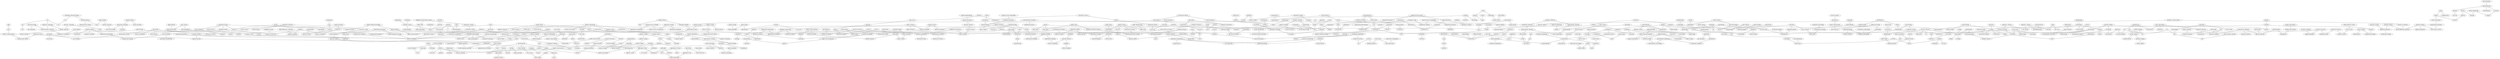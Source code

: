 strict graph "" {
	node [label="\N"];
	1	[id=1,
		label="noncommutative geometry",
		level=2,
		pos="-1272.336509589205,7760.165755290073",
		weight=0];
	133	[id=133,
		label="quantum groups",
		level=2,
		pos="-1771.891784532853,7365.711358385288",
		weight=0];
	1 -- 133	[level=2];
	146	[id=146,
		label="mathematical physics",
		level=3,
		pos="-1031.163712485444,8224.868700467585",
		weight=0];
	1 -- 146	[level=3];
	3984	[id=3984,
		label="operator algebras",
		level=2,
		pos="-543.2879152267814,7962.216043715287",
		weight=0];
	1 -- 3984	[level=2];
	2054	[id=2054,
		label=hci,
		level=3,
		pos="-1742.5747096744342,5387.167682059727",
		weight=0];
	4204	[id=4204,
		label="ubiquitous computing",
		level=3,
		pos="-1576.63639878801,4948.284530250844",
		weight=0];
	2054 -- 4204	[level=3];
	4365	[id=4365,
		label=ictd,
		level=3,
		pos="-1497.7974808719016,5695.63673468211",
		weight=0];
	2054 -- 4365	[level=3];
	4718	[id=4718,
		label=cscw,
		level=3,
		pos="-1822.6279126898974,5786.338127405792",
		weight=0];
	2054 -- 4718	[level=3];
	4103	[id=4103,
		label="electrical machines",
		level=3,
		pos="-138.0677560165215,-7557.077891089209",
		weight=0];
	1402	[id=1402,
		label="power electronics",
		level=3,
		pos="-579.3200160720617,-7064.658696229307",
		weight=0];
	4103 -- 1402	[level=3];
	1655	[id=1655,
		label="condition monitoring",
		level=3,
		pos="61.22012631867433,-7917.385198800082",
		weight=0];
	4103 -- 1655	[level=3];
	2057	[id=2057,
		label=exercise,
		level=3,
		pos="10527.539111425425,-913.3839232882524",
		weight=0];
	2901	[id=2901,
		label="physical activity",
		level=3,
		pos="10275.689653924743,-1552.954574043021",
		weight=0];
	2057 -- 2901	[level=3];
	4106	[id=4106,
		label="gene delivery",
		level=3,
		pos="4541.165196479868,-6523.476510010833",
		weight=0];
	4244	[id=4244,
		label=drug,
		level=3,
		pos="5135.799187319409,-5833.356662931943",
		weight=0];
	4106 -- 4244	[level=3];
	3646	[id=3646,
		label=biomaterials,
		level=2,
		pos="4121.968994617709,-7355.62437283594",
		weight=0];
	4106 -- 3646	[level=3];
	12	[id=12,
		label=musicology,
		level=3,
		pos="4775.850922172586,7353.479615415052",
		weight=0];
	3768	[id=3768,
		label=music,
		level=3,
		pos="4098.481871819245,7030.102536823865",
		weight=0];
	12 -- 3768	[level=3];
	4110	[id=4110,
		label="number theory",
		level=3,
		pos="-2430.1142946983914,6260.843904948923",
		weight=0];
	126	[id=126,
		label=combinatorics,
		level=2,
		pos="-3118.971563990306,6280.291270707557",
		weight=0];
	4110 -- 126	[level=3];
	795	[id=795,
		label="algebraic geometry",
		level=3,
		pos="-1802.700133292214,6788.008005083364",
		weight=0];
	4110 -- 795	[level=3];
	15	[id=15,
		label=health,
		level=3,
		pos="2094.1187651435052,8227.734296180199",
		weight=0];
	2090	[id=2090,
		label="well-being",
		level=3,
		pos="2230.5191215190753,7823.721649281984",
		weight=0];
	15 -- 2090	[level=3];
	4111	[id=4111,
		label="model predictive control",
		level=3,
		pos="-2207.2902921596674,9115.056356586265",
		weight=0];
	4481	[id=4481,
		label="robust control",
		level=3,
		pos="-1949.891660390324,8984.283613697262",
		weight=0];
	4111 -- 4481	[level=3];
	4112	[id=4112,
		label="earthquake engineering",
		level=3,
		pos="-6068.903121015852,22.693356821283025",
		weight=0];
	2897	[id=2897,
		label="structural engineering",
		level=3,
		pos="-6792.568226075863,442.29033517441223",
		weight=0];
	4112 -- 2897	[level=3];
	3348	[id=3348,
		label="reinforced concrete",
		level=3,
		pos="-6459.040022588161,573.855319331002",
		weight=0];
	4112 -- 3348	[level=3];
	1494	[id=1494,
		label="structural dynamics",
		level=3,
		pos="-5332.446496252471,-702.0655851865209",
		weight=0];
	4112 -- 1494	[level=3];
	4113	[id=4113,
		label=environment,
		level=3,
		pos="-11134.818705295844,-8786.719916740816",
		weight=0];
	2558	[id=2558,
		label=energy,
		level=2,
		pos="-11269.862960708011,-8464.829898022803",
		weight=0];
	4113 -- 2558	[level=3];
	2067	[id=2067,
		label="comparative politics",
		level=1,
		pos="-6261.244230989432,-2980.915095018214",
		weight=0];
	2833	[id=2833,
		label="political parties",
		level=1,
		pos="-6213.475714561201,-3723.612198741823",
		weight=0];
	2067 -- 2833	[level=1];
	3868	[id=3868,
		label="political economy",
		level=1,
		pos="-5823.94357807306,-2701.141042081803",
		weight=0];
	2067 -- 3868	[level=1];
	2068	[id=2068,
		label=neuroscience,
		level=2,
		pos="9588.049445007093,-3501.9990374853655",
		weight=0];
	804	[id=804,
		label=neurology,
		level=2,
		pos="9269.555071194352,-4092.389071214575",
		weight=0];
	2068 -- 804	[level=2];
	849	[id=849,
		label=pharmacology,
		level=3,
		pos="9899.805770145897,-3040.021960112013",
		weight=0];
	2068 -- 849	[level=3];
	3832	[id=3832,
		label=psychology,
		level=3,
		pos="9859.570725183952,-3846.7238263436984",
		weight=0];
	2068 -- 3832	[level=3];
	21	[id=21,
		label="alzheimer s disease",
		level=3,
		pos="11757.267872606915,-4441.920977784111",
		weight=0];
	2796	[id=2796,
		label=neurodegeneration,
		level=3,
		pos="11782.326082175914,-5090.185758421759",
		weight=0];
	21 -- 2796	[level=3];
	853	[id=853,
		label="39;s disease",
		level=3,
		pos="11214.210779496005,-4849.495389584955",
		weight=0];
	21 -- 853	[level=3];
	4068	[id=4068,
		label=dementia,
		level=3,
		pos="12359.920196049548,-4126.819010633038",
		weight=0];
	21 -- 4068	[level=3];
	29	[id=29,
		label=persuasion,
		level=3,
		pos="3396.422169290813,3574.8117288753087",
		weight=0];
	2482	[id=2482,
		label="health communication",
		level=3,
		pos="2611.364599771436,3554.470815649283",
		weight=0];
	29 -- 2482	[level=3];
	1362	[id=1362,
		label=attitudes,
		level=3,
		pos="4191.295464451324,3401.146470705834",
		weight=0];
	29 -- 1362	[level=3];
	35	[id=35,
		label="comparative psychology",
		level=3,
		pos="5759.201048839836,-1671.997675229256",
		weight=0];
	49	[id=49,
		label="evolutionary psychology",
		level=3,
		pos="5296.929936804277,-1410.4859390035654",
		weight=0];
	35 -- 49	[level=3];
	4134	[id=4134,
		label="production planning",
		level=3,
		pos="-1913.3456136554128,-3646.643493147279",
		weight=0];
	4330	[id=4330,
		label="supply chain management",
		level=3,
		pos="-1677.3663062486846,-4151.957776865835",
		weight=0];
	4134 -- 4330	[level=3];
	1443	[id=1443,
		label=scheduling,
		level=2,
		pos="-2185.67881608192,-3319.8545366490735",
		weight=0];
	4134 -- 1443	[level=3];
	2087	[id=2087,
		label="comparative literature",
		level=3,
		pos="-729.9918975011452,3457.5241709342386",
		weight=0];
	216	[id=216,
		label="translation studies",
		level=3,
		pos="-971.7248995703377,2898.9925929838714",
		weight=0];
	2087 -- 216	[level=3];
	2388	[id=2388,
		label="cultural studies",
		level=3,
		pos="-263.9909305566616,3923.7069489973164",
		weight=0];
	2087 -- 2388	[level=3];
	1683	[id=1683,
		label="literary theory",
		level=3,
		pos="-867.9568486994867,3971.6952189675576",
		weight=0];
	2087 -- 1683	[level=3];
	4136	[id=4136,
		label="music psychology",
		level=3,
		pos="3166.1608389183075,6688.550477410177",
		weight=0];
	4471	[id=4471,
		label=emotion,
		level=3,
		pos="2768.9649142527637,6799.55159642098",
		weight=0];
	4136 -- 4471	[level=3];
	2980	[id=2980,
		label="music education",
		level=3,
		pos="3565.8253155427496,6807.24954261624",
		weight=0];
	4136 -- 2980	[level=3];
	41	[id=41,
		label=biogeochemistry,
		level=3,
		pos="4055.7085429534177,-3609.556585176625",
		weight=0];
	2416	[id=2416,
		label="microbial ecology",
		level=3,
		pos="4825.728880623516,-3840.340038766066",
		weight=0];
	41 -- 2416	[level=3];
	3484	[id=3484,
		label="stable isotopes",
		level=3,
		pos="4307.211804452668,-4220.595721189269",
		weight=0];
	41 -- 3484	[level=3];
	1691	[id=1691,
		label="organic geochemistry",
		level=3,
		pos="3466.5826040323877,-3210.8008619193192",
		weight=0];
	41 -- 1691	[level=3];
	3941	[id=3941,
		label=oceanography,
		level=3,
		pos="3778.8531039159643,-3004.5666601349094",
		weight=0];
	41 -- 3941	[level=3];
	736	[id=736,
		label=motivation,
		level=3,
		pos="2440.116714770668,7254.662029368832",
		weight=0];
	2090 -- 736	[level=3];
	3916	[id=3916,
		label="mate choice",
		level=3,
		pos="5006.556146766198,-1558.362922626682",
		weight=0];
	49 -- 3916	[level=3];
	4145	[id=4145,
		label=antennas,
		level=3,
		pos="-3252.029140967231,9724.063073528896",
		weight=0];
	194	[id=194,
		label=metamaterials,
		level=3,
		pos="-3446.269592838987,8898.202607754114",
		weight=0];
	4145 -- 194	[level=3];
	345	[id=345,
		label=rf,
		level=3,
		pos="-3130.384828125337,10511.374671255355",
		weight=0];
	4145 -- 345	[level=3];
	1061	[id=1061,
		label=electromagnetics,
		level=3,
		pos="-3343.999748589859,10391.44882861381",
		weight=0];
	4145 -- 1061	[level=3];
	2101	[id=2101,
		label="information systems",
		level=3,
		pos="-8033.520542972458,3600.8269244229255",
		weight=0];
	2145	[id=2145,
		label="knowledge management",
		level=3,
		pos="-8057.5632433475075,4007.1664116154084",
		weight=0];
	2101 -- 2145	[level=3];
	3077	[id=3077,
		label="business process management",
		level=3,
		pos="-7567.19483566146,3479.882137121364",
		weight=0];
	2101 -- 3077	[level=3];
	4153	[id=4153,
		label="nonlinear analysis",
		level=3,
		pos="-1848.9229898819347,11040.237287627819",
		weight=0];
	2377	[id=2377,
		label="differential equations",
		level=3,
		pos="-2263.1621935725425,11594.017205748667",
		weight=0];
	4153 -- 2377	[level=3];
	3017	[id=3017,
		label="partial differential equations",
		level=2,
		pos="-1482.9139217330967,10324.205087770946",
		weight=0];
	4153 -- 3017	[level=3];
	2109	[id=2109,
		label="political science",
		level=1,
		pos="-6126.777110589484,-5027.879719952552",
		weight=0];
	4337	[id=4337,
		label=elections,
		level=1,
		pos="-6306.654178489837,-4336.070336254272",
		weight=0];
	2109 -- 4337	[level=1];
	746	[id=746,
		label="international relations",
		level=1,
		pos="-6849.366334882063,-5038.681982096749",
		weight=0];
	2109 -- 746	[level=1];
	1146	[id=1146,
		label=methodology,
		level=3,
		pos="-6564.726283085159,-4445.971353893811",
		weight=0];
	2109 -- 1146	[level=3];
	3483	[id=3483,
		label="public policy",
		level=3,
		pos="-5599.907113491106,-5570.10293838405",
		weight=0];
	2109 -- 3483	[level=3];
	2111	[id=2111,
		label="international finance",
		level=2,
		pos="-10441.89005529617,-2713.9016539652866",
		weight=0];
	2272	[id=2272,
		label="asset pricing",
		level=2,
		pos="-9946.39968681676,-3160.880063851961",
		weight=0];
	2111 -- 2272	[level=2];
	2757	[id=2757,
		label=macroeconomics,
		level=2,
		pos="-10831.67896089372,-2045.0210571540854",
		weight=0];
	2111 -- 2757	[level=2];
	64	[id=64,
		label="distributed systems",
		level=2,
		pos="-5688.047430605504,5651.654882749309",
		weight=0];
	2196	[id=2196,
		label="cloud computing",
		level=3,
		pos="-4927.221821396277,6173.035539282083",
		weight=0];
	64 -- 2196	[level=3];
	4438	[id=4438,
		label="fault tolerance",
		level=3,
		pos="-5132.245263875584,5559.518341188938",
		weight=0];
	64 -- 4438	[level=3];
	576	[id=576,
		label="operating systems",
		level=1,
		pos="-5859.90436434628,4822.94160423613",
		weight=0];
	64 -- 576	[level=2];
	4725	[id=4725,
		label=networks,
		level=3,
		pos="-6476.330711511138,5339.342727055576",
		weight=0];
	64 -- 4725	[level=3];
	937	[id=937,
		label="computer networks",
		level=2,
		pos="-6038.53700669708,6329.599170337102",
		weight=0];
	64 -- 937	[level=2];
	2120	[id=2120,
		label="economic sociology",
		level=3,
		pos="-6596.617828290675,-8115.220331922071",
		weight=0];
	4920	[id=4920,
		label="political sociology",
		level=3,
		pos="-6293.524856739294,-8754.10937705923",
		weight=0];
	2120 -- 4920	[level=3];
	1181	[id=1181,
		label=organizations,
		level=3,
		pos="-7006.307663743748,-7741.860702107977",
		weight=0];
	2120 -- 1181	[level=3];
	74	[id=74,
		label=optics,
		level=2,
		pos="-6494.121732172142,9312.908053283305",
		weight=0];
	2381	[id=2381,
		label=microscopy,
		level=3,
		pos="-6460.311729376946,10012.737493400506",
		weight=0];
	74 -- 2381	[level=3];
	604	[id=604,
		label=lasers,
		level=2,
		pos="-5893.217662369134,8714.008523468474",
		weight=0];
	74 -- 604	[level=2];
	3895	[id=3895,
		label=physics,
		level=2,
		pos="-6943.28160400376,9831.853526198882",
		weight=0];
	74 -- 3895	[level=2];
	4174	[id=4174,
		label=ofdm,
		level=3,
		pos="2034.4730601461822,2141.153309590544",
		weight=0];
	253	[id=253,
		label=mimo,
		level=3,
		pos="1500.5581287340572,2173.9178880447457",
		weight=0];
	4174 -- 253	[level=3];
	79	[id=79,
		label=instrumentation,
		level=3,
		pos="-13872.33816526935,-10936.344867011741",
		weight=0];
	522	[id=522,
		label=sensors,
		level=3,
		pos="-13262.384716344113,-11059.352935267712",
		weight=0];
	79 -- 522	[level=3];
	1790	[id=1790,
		label=measurement,
		level=3,
		pos="-14412.980789064826,-10623.858396478156",
		weight=0];
	79 -- 1790	[level=3];
	82	[id=82,
		label="motor control",
		level=3,
		pos="7265.559999820518,-9592.915765527048",
		weight=0];
	4410	[id=4410,
		label=neuromechanics,
		level=3,
		pos="7179.490859375723,-9103.46870506026",
		weight=0];
	82 -- 4410	[level=3];
	83	[id=83,
		label="molecular biology",
		level=2,
		pos="6968.504147673692,1051.6962426287032",
		weight=0];
	2203	[id=2203,
		label=microbiology,
		level=2,
		pos="7466.897753585333,403.80309592386305",
		weight=0];
	83 -- 2203	[level=2];
	4513	[id=4513,
		label="cell biology",
		level=2,
		pos="7149.255074518709,1952.3175244715212",
		weight=0];
	83 -- 4513	[level=2];
	933	[id=933,
		label=genetics,
		level=2,
		pos="6144.645816710619,547.1491959242206",
		weight=0];
	83 -- 933	[level=2];
	2132	[id=2132,
		label=acoustics,
		level=3,
		pos="-4747.4270754336285,-1147.2180359622866",
		weight=0];
	2697	[id=2697,
		label=vibration,
		level=3,
		pos="-4504.4991873419885,-909.7582089393162",
		weight=0];
	2132 -- 2697	[level=3];
	85	[id=85,
		label=paleoclimatology,
		level=3,
		pos="3053.486271836347,-2056.9403739562035",
		weight=0];
	3541	[id=3541,
		label="stable isotope geochemistry",
		level=3,
		pos="3108.683457886879,-2739.7934678342244",
		weight=0];
	85 -- 3541	[level=3];
	1719	[id=1719,
		label=paleoecology,
		level=3,
		pos="2587.3049508449017,-1920.3138128240546",
		weight=0];
	85 -- 1719	[level=3];
	2133	[id=2133,
		label="social media",
		level=3,
		pos="1363.8155725625438,2965.233198755368",
		weight=0];
	4568	[id=4568,
		label=journalism,
		level=3,
		pos="772.5932075058611,2627.57206399259",
		weight=0];
	2133 -- 4568	[level=3];
	4179	[id=4179,
		label="pervasive computing",
		level=3,
		pos="-517.4622170972109,5524.778298758253",
		weight=0];
	274	[id=274,
		label=mobile,
		level=3,
		pos="-224.59535256180922,5921.153693676119",
		weight=0];
	4179 -- 274	[level=3];
	2625	[id=2625,
		label="mobile computing",
		level=3,
		pos="-1102.0135419909159,5424.07208057429",
		weight=0];
	4179 -- 2625	[level=3];
	4185	[id=4185,
		label="condensed matter physics",
		level=3,
		pos="-13431.758074542282,-13347.500916199866",
		weight=0];
	4915	[id=4915,
		label="computational physics",
		level=3,
		pos="-13145.357207728768,-13769.33471738189",
		weight=0];
	4185 -- 4915	[level=3];
	1469	[id=1469,
		label=superconductivity,
		level=3,
		pos="-13121.757816753356,-12815.323638527287",
		weight=0];
	4185 -- 1469	[level=3];
	4186	[id=4186,
		label="power system operation",
		level=2,
		pos="-2305.6953388144466,-4682.549859291771",
		weight=0];
	3201	[id=3201,
		label="electricity markets",
		level=2,
		pos="-2180.7076929499262,-5463.764183255696",
		weight=0];
	4186 -- 3201	[level=2];
	3324	[id=3324,
		label=planning,
		level=2,
		pos="-2377.9368311562157,-3936.5516551185783",
		weight=0];
	4186 -- 3324	[level=2];
	91	[id=91,
		label="public administration",
		level=3,
		pos="-5025.589698735572,-6097.760516744001",
		weight=0];
	91 -- 3483	[level=3];
	4188	[id=4188,
		label=auctions,
		level=1,
		pos="-4223.5435924322155,-1938.9668117993385",
		weight=0];
	558	[id=558,
		label="market design",
		level=1,
		pos="-3877.034598773116,-1849.381126390423",
		weight=0];
	4188 -- 558	[level=1];
	3104	[id=3104,
		label="industrial organization",
		level=1,
		pos="-3976.4522450523295,-2565.2267308272903",
		weight=0];
	4188 -- 3104	[level=1];
	4190	[id=4190,
		label="stem cells",
		level=2,
		pos="5106.640399742254,-7217.863057492835",
		weight=0];
	2387	[id=2387,
		label="tissue engineering",
		level=2,
		pos="5852.520184541507,-7528.054642995401",
		weight=0];
	4190 -- 2387	[level=2];
	2467	[id=2467,
		label=cancer,
		level=2,
		pos="5689.62874192779,-6492.65854012929",
		weight=0];
	4190 -- 2467	[level=2];
	4190 -- 3646	[level=2];
	95	[id=95,
		label=graphene,
		level=3,
		pos="-14472.067887898345,-12746.579877405797",
		weight=0];
	1769	[id=1769,
		label="topological insulators",
		level=3,
		pos="-13791.779498657399,-12740.556419151644",
		weight=0];
	95 -- 1769	[level=3];
	2146	[id=2146,
		label=sustainability,
		level=2,
		pos="-4339.2666031456365,-6042.106200519655",
		weight=0];
	1768	[id=1768,
		label="life cycle assessment",
		level=2,
		pos="-4695.56041260964,-5563.092255378818",
		weight=0];
	2146 -- 1768	[level=2];
	4197	[id=4197,
		label=midwifery,
		level=3,
		pos="-9993.670783417929,-7649.62366843666",
		weight=0];
	2747	[id=2747,
		label="women s health",
		level=3,
		pos="-10258.854548595216,-7140.127403573656",
		weight=0];
	4197 -- 2747	[level=3];
	2960	[id=2960,
		label=nursing,
		level=3,
		pos="-10213.091200646923,-8098.073274948227",
		weight=0];
	4197 -- 2960	[level=3];
	2152	[id=2152,
		label=behaviour,
		level=3,
		pos="4889.707583348038,391.5705877950608",
		weight=0];
	1144	[id=1144,
		label=ecology,
		level=2,
		pos="4902.126248466102,725.6123802987485",
		weight=0];
	2152 -- 1144	[level=3];
	4201	[id=4201,
		label="mass spectrometry",
		level=3,
		pos="9548.54492409044,5186.411606329015",
		weight=0];
	2490	[id=2490,
		label=proteomics,
		level=3,
		pos="9530.59595148779,4665.897874226901",
		weight=0];
	4201 -- 2490	[level=3];
	2664	[id=2664,
		label="analytical chemistry",
		level=3,
		pos="10324.459940486004,4971.585451573942",
		weight=0];
	4201 -- 2664	[level=3];
	3954	[id=3954,
		label=metabolomics,
		level=3,
		pos="9249.54484708911,4544.188923521926",
		weight=0];
	4201 -- 3954	[level=3];
	2155	[id=2155,
		label=geology,
		level=1,
		pos="-238.25782308883515,-3148.850778709472",
		weight=0];
	2800	[id=2800,
		label=geochemistry,
		level=2,
		pos="-418.8285703204787,-4143.44029910766",
		weight=0];
	2155 -- 2800	[level=2];
	2973	[id=2973,
		label=geophysics,
		level=1,
		pos="-754.2610673754499,-2823.8683752859356",
		weight=0];
	2155 -- 2973	[level=1];
	3008	[id=3008,
		label=geochronology,
		level=3,
		pos="100.08313269678544,-2535.6860052008988",
		weight=0];
	2155 -- 3008	[level=3];
	1520	[id=1520,
		label=sedimentology,
		level=1,
		pos="427.7475501182418,-2725.9980454505335",
		weight=0];
	2155 -- 1520	[level=1];
	4204 -- 2625	[level=3];
	2722	[id=2722,
		label="human-computer interaction",
		level=3,
		pos="-1800.0973221651755,4227.811420576551",
		weight=0];
	4204 -- 2722	[level=3];
	4206	[id=4206,
		label="pediatric urology",
		level=3,
		pos="5724.020020280456,10268.92623536176",
		weight=0];
	2291	[id=2291,
		label="pediatric surgery",
		level=3,
		pos="5226.908346034357,10153.991557963516",
		weight=0];
	4206 -- 2291	[level=3];
	4826	[id=4826,
		label=urology,
		level=3,
		pos="6132.903825757945,9930.089625591123",
		weight=0];
	4206 -- 4826	[level=3];
	111	[id=111,
		label="drug delivery",
		level=3,
		pos="4512.031623683406,-8033.011554363288",
		weight=0];
	111 -- 3646	[level=3];
	2163	[id=2163,
		label=paleobiology,
		level=1,
		pos="2511.713016032303,-1699.714527318164",
		weight=0];
	4272	[id=4272,
		label=macroevolution,
		level=1,
		pos="2949.340707726135,-1184.0947567381577",
		weight=0];
	2163 -- 4272	[level=1];
	1631	[id=1631,
		label=paleontology,
		level=1,
		pos="1985.4472169203696,-1960.4306124217317",
		weight=0];
	2163 -- 1631	[level=1];
	116	[id=116,
		label="speech perception",
		level=3,
		pos="661.9235149644321,6856.825436109178",
		weight=0];
	1545	[id=1545,
		label="laboratory phonology",
		level=3,
		pos="907.2160175857259,6364.100018200467",
		weight=0];
	116 -- 1545	[level=3];
	2164	[id=2164,
		label=security,
		level=3,
		pos="-7264.94606007098,5513.819649337342",
		weight=0];
	2164 -- 4725	[level=3];
	3556	[id=3556,
		label=cryptography,
		level=3,
		pos="-7949.74414893816,5166.910969841738",
		weight=0];
	2164 -- 3556	[level=3];
	3605	[id=3605,
		label=privacy,
		level=3,
		pos="-7517.419704364877,6271.309438537835",
		weight=0];
	2164 -- 3605	[level=3];
	4212	[id=4212,
		label="basin analysis",
		level=3,
		pos="940.1215492783573,-2106.7785603283783",
		weight=0];
	4212 -- 1520	[level=3];
	4021	[id=4021,
		label=tectonics,
		level=3,
		pos="1436.715386012371,-1620.661105574802",
		weight=0];
	4212 -- 4021	[level=3];
	2168	[id=2168,
		label="inorganic chemistry",
		level=3,
		pos="1122.9227876404964,-8222.280936961191",
		weight=0];
	384	[id=384,
		label="coordination chemistry",
		level=3,
		pos="898.869574074584,-7677.558164971369",
		weight=0];
	2168 -- 384	[level=3];
	1142	[id=1142,
		label="organometallic chemistry",
		level=3,
		pos="1358.030332558107,-8869.840832952032",
		weight=0];
	2168 -- 1142	[level=3];
	475	[id=475,
		label="graph theory",
		level=2,
		pos="-3330.9804736839387,5740.32490420911",
		weight=0];
	126 -- 475	[level=2];
	852	[id=852,
		label=probability,
		level=2,
		pos="-2978.0616893641345,6927.383330010311",
		weight=0];
	126 -- 852	[level=2];
	3926	[id=3926,
		label=algebra,
		level=2,
		pos="-2780.79047334537,6745.006111307623",
		weight=0];
	126 -- 3926	[level=2];
	132	[id=132,
		label="systems biology",
		level=2,
		pos="6642.893954510946,-636.7374461873399",
		weight=0];
	3035	[id=3035,
		label=bioinformatics,
		level=2,
		pos="6526.932339142921,-1329.0047691892944",
		weight=0];
	132 -- 3035	[level=2];
	1861	[id=1861,
		label="computational biology",
		level=2,
		pos="6320.7240026902855,-195.75833234350853",
		weight=0];
	132 -- 1861	[level=2];
	2822	[id=2822,
		label="representation theory",
		level=2,
		pos="-2273.816292591043,7091.3207727587815",
		weight=0];
	133 -- 2822	[level=2];
	4229	[id=4229,
		label=antitrust,
		level=3,
		pos="-3696.127531972978,-3524.6498317877054",
		weight=0];
	4229 -- 3104	[level=3];
	2018	[id=2018,
		label="intellectual property",
		level=3,
		pos="-3546.7833344911946,-3964.5205766296613",
		weight=0];
	4229 -- 2018	[level=3];
	2192	[id=2192,
		label=radar,
		level=3,
		pos="-3699.954453269989,10288.559132547589",
		weight=0];
	2192 -- 1061	[level=3];
	3705	[id=3705,
		label="big data",
		level=3,
		pos="-4423.525966344776,6467.412283356606",
		weight=0];
	2196 -- 3705	[level=3];
	4324	[id=4324,
		label=alcohol,
		level=3,
		pos="5822.490355650644,-5398.903192039636",
		weight=0];
	4244 -- 4324	[level=3];
	4248	[id=4248,
		label="brain computer interface",
		level=3,
		pos="10919.888362094513,605.1622938187336",
		weight=0];
	1243	[id=1243,
		label=eeg,
		level=3,
		pos="10260.115301842266,645.9657349981874",
		weight=0];
	4248 -- 1243	[level=3];
	2358	[id=2358,
		label=biotechnology,
		level=3,
		pos="7847.694806953976,706.1029387086147",
		weight=0];
	2203 -- 2358	[level=3];
	520	[id=520,
		label="host-pathogen interactions",
		level=3,
		pos="7373.781027034637,-598.2554771603291",
		weight=0];
	2203 -- 520	[level=3];
	4615	[id=4615,
		label=immunology,
		level=2,
		pos="8020.73651997288,-92.63455163045258",
		weight=0];
	2203 -- 4615	[level=2];
	158	[id=158,
		label="data mining",
		level=3,
		pos="-621.1947972091708,232.83118062658153",
		weight=0];
	4261	[id=4261,
		label="information retrieval",
		level=3,
		pos="-116.77259794501546,200.2102499995098",
		weight=0];
	158 -- 4261	[level=3];
	2563	[id=2563,
		label="business intelligence",
		level=3,
		pos="-350.5604066670356,566.6492477323859",
		weight=0];
	158 -- 2563	[level=3];
	679	[id=679,
		label="machine learning",
		level=2,
		pos="-1424.5915242078877,406.645473270642",
		weight=0];
	158 -- 679	[level=3];
	854	[id=854,
		label="recommender systems",
		level=3,
		pos="-11.484867218708999,477.9327037844174",
		weight=0];
	158 -- 854	[level=3];
	3154	[id=3154,
		label=databases,
		level=3,
		pos="124.61635151237323,532.6147314153778",
		weight=0];
	158 -- 3154	[level=3];
	4034	[id=4034,
		label="social networks",
		level=3,
		pos="-660.5164889770972,-294.8744138679519",
		weight=0];
	158 -- 4034	[level=3];
	2207	[id=2207,
		label=behavior,
		level=3,
		pos="5801.452020998225,456.1195722288899",
		weight=0];
	2816	[id=2816,
		label=evolution,
		level=2,
		pos="5396.45895975038,348.54408096400203",
		weight=0];
	2207 -- 2816	[level=3];
	160	[id=160,
		label=marketing,
		level=3,
		pos="-13917.21575759433,-6159.261305515387",
		weight=0];
	2938	[id=2938,
		label="consumer behavior",
		level=3,
		pos="-13485.233764006383,-5825.490672203339",
		weight=0];
	160 -- 2938	[level=3];
	169	[id=169,
		label=comunicación,
		level=3,
		pos="2258.6845016168672,2608.7007309241585",
		weight=0];
	2509	[id=2509,
		label=género,
		level=3,
		pos="2827.7901881448274,2836.6249099360143",
		weight=0];
	169 -- 2509	[level=3];
	4746	[id=4746,
		label=periodismo,
		level=3,
		pos="1609.6447648416745,2613.8015357010772",
		weight=0];
	169 -- 4746	[level=3];
	170	[id=170,
		label=psychiatry,
		level=3,
		pos="10741.344890558701,783.8336312442975",
		weight=0];
	4539	[id=4539,
		label="mental health",
		level=3,
		pos="11320.758552152414,1294.2794142487692",
		weight=0];
	170 -- 4539	[level=3];
	4898	[id=4898,
		label=neuroimaging,
		level=3,
		pos="10273.897534050471,1389.4707444883516",
		weight=0];
	170 -- 4898	[level=3];
	4267	[id=4267,
		label="combinatorial optimization",
		level=1,
		pos="-3363.3475501004514,-2502.0448330326612",
		weight=0];
	4416	[id=4416,
		label="operations research",
		level=1,
		pos="-2617.1565337804964,-2688.72459019254",
		weight=0];
	4267 -- 4416	[level=1];
	4992	[id=4992,
		label="approximation algorithms",
		level=1,
		pos="-3382.25892059625,-1908.0544595581014",
		weight=0];
	4267 -- 4992	[level=1];
	172	[id=172,
		label=geography,
		level=3,
		pos="1755.3414136813342,459.2443118207413",
		weight=0];
	1967	[id=1967,
		label=gis,
		level=3,
		pos="1997.9476004297003,-148.83823072026877",
		weight=0];
	172 -- 1967	[level=3];
	174	[id=174,
		label="cognitive neuroscience",
		level=2,
		pos="1929.8836817169104,5671.187670850003",
		weight=0];
	2948	[id=2948,
		label="cognitive psychology",
		level=2,
		pos="1692.5062831161845,5137.153929448875",
		weight=0];
	174 -- 2948	[level=2];
	1587	[id=1587,
		label=attention,
		level=2,
		pos="2331.6623224041473,6231.797212871569",
		weight=0];
	174 -- 1587	[level=2];
	175	[id=175,
		label=creep,
		level=3,
		pos="-219.26654865032035,12291.166470021257",
		weight=0];
	254	[id=254,
		label=fatigue,
		level=2,
		pos="174.2921111116241,11931.044795959908",
		weight=0];
	175 -- 254	[level=3];
	1847	[id=1847,
		label=superplasticity,
		level=3,
		pos="-746.6530239084298,12423.843280120036",
		weight=0];
	175 -- 1847	[level=3];
	4270	[id=4270,
		label=climate,
		level=3,
		pos="-7481.609340028128,-10745.190115382793",
		weight=0];
	1178	[id=1178,
		label=cloud,
		level=3,
		pos="-7198.828958182505,-10375.875847307527",
		weight=0];
	4270 -- 1178	[level=3];
	1937	[id=1937,
		label=phylogenetics,
		level=1,
		pos="3154.9759189783226,-382.7546962364652",
		weight=0];
	4272 -- 1937	[level=1];
	181	[id=181,
		label="dynamical systems",
		level=3,
		pos="-2743.32324081789,12038.36734924097",
		weight=0];
	181 -- 2377	[level=3];
	4277	[id=4277,
		label=pharmacoepidemiology,
		level=3,
		pos="-3929.296569690753,-4985.739929439152",
		weight=0];
	2840	[id=2840,
		label=pharmacoeconomics,
		level=3,
		pos="-4230.790542073836,-4543.941545986335",
		weight=0];
	4277 -- 2840	[level=3];
	4278	[id=4278,
		label="geotechnical engineering",
		level=3,
		pos="-8176.737883249794,626.2860314581571",
		weight=0];
	658	[id=658,
		label="engineering geology",
		level=3,
		pos="-8182.567399811522,1172.9399579598949",
		weight=0];
	4278 -- 658	[level=3];
	1473	[id=1473,
		label=geomechanics,
		level=3,
		pos="-8795.716591767792,1017.4909200677781",
		weight=0];
	4278 -- 1473	[level=3];
	3702	[id=3702,
		label="civil engineering",
		level=3,
		pos="-7465.787833072634,543.3410739045918",
		weight=0];
	4278 -- 3702	[level=3];
	2238	[id=2238,
		label="marine biology",
		level=3,
		pos="4747.073394408352,202.28841758481164",
		weight=0];
	2238 -- 1144	[level=3];
	3474	[id=3474,
		label="marine ecology",
		level=3,
		pos="4834.812434307036,-644.1355616929891",
		weight=0];
	2238 -- 3474	[level=3];
	2241	[id=2241,
		label=resuscitation,
		level=3,
		pos="4821.31890340389,9446.918195295248",
		weight=0];
	548	[id=548,
		label="emergency medicine",
		level=3,
		pos="4659.908213774653,8817.81179480121",
		weight=0];
	2241 -- 548	[level=3];
	397	[id=397,
		label=plasmonics,
		level=3,
		pos="-3861.9530001776307,8147.599472019503",
		weight=0];
	194 -- 397	[level=3];
	4292	[id=4292,
		label="functional morphology",
		level=3,
		pos="7096.393672218218,-8613.662608401279",
		weight=0];
	4991	[id=4991,
		label=biomechanics,
		level=2,
		pos="7384.017842468893,-7945.215679672429",
		weight=0];
	4292 -- 4991	[level=3];
	4297	[id=4297,
		label="constraint programming",
		level=3,
		pos="-4435.218600164217,1810.3733506149297",
		weight=0];
	726	[id=726,
		label="logic programming",
		level=3,
		pos="-3889.11851470241,1264.2239557600108",
		weight=0];
	4297 -- 726	[level=3];
	202	[id=202,
		label="food webs",
		level=3,
		pos="4623.373617280212,-4508.779602303434",
		weight=0];
	202 -- 3484	[level=3];
	203	[id=203,
		label=hydrology,
		level=3,
		pos="788.8723235768477,-4121.480741512656",
		weight=0];
	2946	[id=2946,
		label=geomorphology,
		level=3,
		pos="823.8577124117884,-3387.712037251054",
		weight=0];
	203 -- 2946	[level=3];
	204	[id=204,
		label=philosophy,
		level=3,
		pos="4470.253322307844,4750.712194965682",
		weight=0];
	405	[id=405,
		label=ethics,
		level=3,
		pos="5297.820903996297,4837.060506979438",
		weight=0];
	204 -- 405	[level=3];
	3137	[id=3137,
		label=metaphysics,
		level=3,
		pos="3654.193478710772,4746.277686797054",
		weight=0];
	204 -- 3137	[level=3];
	1565	[id=1565,
		label=literature,
		level=3,
		pos="4827.414589808194,5058.044410554047",
		weight=0];
	204 -- 1565	[level=3];
	2250	[id=2250,
		label=women,
		level=3,
		pos="-8140.856680779391,-7852.060103449622",
		weight=0];
	2368	[id=2368,
		label=politics,
		level=3,
		pos="-7997.216260050679,-8499.552955221341",
		weight=0];
	2250 -- 2368	[level=3];
	3613	[id=3613,
		label=gender,
		level=2,
		pos="-8180.549833161715,-7151.519842941876",
		weight=0];
	2250 -- 3613	[level=3];
	206	[id=206,
		label="welfare state",
		level=1,
		pos="-6222.191531218724,-6011.486878743776",
		weight=0];
	2667	[id=2667,
		label="comparative political economy",
		level=1,
		pos="-6342.8967950123,-5605.462962188469",
		weight=0];
	206 -- 2667	[level=1];
	1626	[id=1626,
		label="social policy",
		level=1,
		pos="-5742.756749200288,-6392.805887314959",
		weight=0];
	206 -- 1626	[level=1];
	207	[id=207,
		label="computational fluid dynamics",
		level=3,
		pos="-9783.967687458551,-10815.912295144422",
		weight=0];
	2677	[id=2677,
		label="multiphase flow",
		level=3,
		pos="-10296.977404423787,-10431.424590252436",
		weight=0];
	207 -- 2677	[level=3];
	2254	[id=2254,
		label=paleoanthropology,
		level=3,
		pos="6401.418864054538,-3452.1730955192706",
		weight=0];
	4807	[id=4807,
		label="biological anthropology",
		level=3,
		pos="6219.77374020695,-2821.9978299679",
		weight=0];
	2254 -- 4807	[level=3];
	1914	[id=1914,
		label="human evolution",
		level=3,
		pos="6967.263898832934,-3715.805231761391",
		weight=0];
	2254 -- 1914	[level=3];
	4298	[id=4298,
		label="ecological economics",
		level=2,
		pos="-5226.837170644585,-4569.704570165152",
		weight=0];
	4358	[id=4358,
		label="environmental economics",
		level=2,
		pos="-4875.174331838194,-4022.2881220231848",
		weight=0];
	4298 -- 4358	[level=2];
	2895	[id=2895,
		label="industrial ecology",
		level=2,
		pos="-5184.036506212968,-4933.972416265306",
		weight=0];
	4298 -- 2895	[level=2];
	4299	[id=4299,
		label="inclusive education",
		level=3,
		pos="5637.276321136914,8051.110876410967",
		weight=0];
	4420	[id=4420,
		label="special education",
		level=3,
		pos="5810.1900738506965,7632.166533671311",
		weight=0];
	4299 -- 4420	[level=3];
	2952	[id=2952,
		label=disability,
		level=3,
		pos="5617.219699678195,8486.259476717403",
		weight=0];
	4299 -- 2952	[level=3];
	2259	[id=2259,
		label=compilers,
		level=1,
		pos="-4807.768596648635,3830.537862684944",
		weight=0];
	4806	[id=4806,
		label="programming languages",
		level=1,
		pos="-5121.681868558707,3248.566941738443",
		weight=0];
	2259 -- 4806	[level=1];
	1466	[id=1466,
		label="computer architecture",
		level=1,
		pos="-5410.468202767326,4330.23165116317",
		weight=0];
	2259 -- 1466	[level=1];
	1844	[id=1844,
		label="parallel computing",
		level=3,
		pos="-4175.624338904627,4239.5354195348855",
		weight=0];
	2259 -- 1844	[level=3];
	2260	[id=2260,
		label=occupational,
		level=2,
		pos="-7295.861089381657,-7613.948534216923",
		weight=0];
	3695	[id=3695,
		label=work,
		level=2,
		pos="-7336.886113150142,-7151.310011747268",
		weight=0];
	2260 -- 3695	[level=2];
	1943	[id=1943,
		label="environmental health",
		level=2,
		pos="-7160.364526405141,-8014.948995460772",
		weight=0];
	2260 -- 1943	[level=2];
	4311	[id=4311,
		label="regional economics",
		level=3,
		pos="-7604.671948226853,-1873.167660787793",
		weight=0];
	542	[id=542,
		label=urban,
		level=3,
		pos="-7971.621507278431,-1521.7993018834954",
		weight=0];
	4311 -- 542	[level=3];
	3989	[id=3989,
		label="spatial econometrics",
		level=3,
		pos="-7163.923915322201,-1750.8804503662564",
		weight=0];
	4311 -- 3989	[level=3];
	2457	[id=2457,
		label="corpus linguistics",
		level=2,
		pos="-873.6407987922111,2312.988103850337",
		weight=0];
	216 -- 2457	[level=3];
	4314	[id=4314,
		label="software engineering",
		level=3,
		pos="-6266.027272464899,2772.0454984719604",
		weight=0];
	2305	[id=2305,
		label="formal methods",
		level=1,
		pos="-5558.356043440043,2295.6712731268344",
		weight=0];
	4314 -- 2305	[level=3];
	4678	[id=4678,
		label="computer science",
		level=3,
		pos="-6435.815316502617,3356.3285237074874",
		weight=0];
	4314 -- 4678	[level=3];
	1246	[id=1246,
		label="requirements engineering",
		level=3,
		pos="-6761.72743893581,3230.9066169229027",
		weight=0];
	4314 -- 1246	[level=3];
	1658	[id=1658,
		label="software maintenance",
		level=3,
		pos="-6178.997236024434,3508.3091379064826",
		weight=0];
	4314 -- 1658	[level=3];
	2268	[id=2268,
		label="parkinson s disease",
		level=3,
		pos="10639.069558314268,-4627.389784274889",
		weight=0];
	4379	[id=4379,
		label="movement disorders",
		level=2,
		pos="9988.500190046765,-4341.379938366579",
		weight=0];
	2268 -- 4379	[level=3];
	2268 -- 853	[level=3];
	1831	[id=1831,
		label="financial econometrics",
		level=2,
		pos="-9230.374369153784,-3168.615276579285",
		weight=0];
	2272 -- 1831	[level=2];
	3946	[id=3946,
		label="corporate finance",
		level=2,
		pos="-10397.507437214183,-3974.3494838137913",
		weight=0];
	2272 -- 3946	[level=2];
	2273	[id=2273,
		label=membranes,
		level=3,
		pos="7832.908263697396,-4810.046229438528",
		weight=0];
	4427	[id=4427,
		label=desalination,
		level=3,
		pos="7611.992265905638,-4405.869359444317",
		weight=0];
	2273 -- 4427	[level=3];
	729	[id=729,
		label="gas separation",
		level=3,
		pos="8349.680108105385,-4886.618979711713",
		weight=0];
	2273 -- 729	[level=3];
	227	[id=227,
		label=altmetrics,
		level=3,
		pos="-2491.672363904724,-6269.619674875923",
		weight=0];
	4888	[id=4888,
		label="open access",
		level=3,
		pos="-2560.8067589124507,-5681.188897266547",
		weight=0];
	227 -- 4888	[level=3];
	928	[id=928,
		label=bibliometrics,
		level=3,
		pos="-2648.3259456463,-6820.894475067495",
		weight=0];
	227 -- 928	[level=3];
	1285	[id=1285,
		label=addiction,
		level=3,
		pos="6435.384073472955,-5313.285377219861",
		weight=0];
	4324 -- 1285	[level=3];
	2279	[id=2279,
		label="philosophy of science",
		level=3,
		pos="3736.6042710837064,5169.887809947093",
		weight=0];
	2940	[id=2940,
		label=history,
		level=3,
		pos="3637.5475775656655,5660.297057923999",
		weight=0];
	2279 -- 2940	[level=3];
	2279 -- 3137	[level=3];
	3936	[id=3936,
		label=logistics,
		level=3,
		pos="-1815.5201030881653,-4822.302593660632",
		weight=0];
	4330 -- 3936	[level=3];
	2283	[id=2283,
		label="thin films",
		level=3,
		pos="-7549.3737026400095,8660.02562946679",
		weight=0];
	552	[id=552,
		label="solar cells",
		level=3,
		pos="-7168.248705727433,8174.660646868377",
		weight=0];
	2283 -- 552	[level=3];
	240	[id=240,
		label="organic photovoltaics",
		level=3,
		pos="14554.432899960488,1308.1964005062061",
		weight=0];
	3387	[id=3387,
		label="ultrafast spectroscopy",
		level=3,
		pos="14111.19462653048,1496.6731818799437",
		weight=0];
	240 -- 3387	[level=3];
	241	[id=241,
		label="remote sensing",
		level=2,
		pos="1128.0974925481744,-403.53325763935476",
		weight=0];
	3892	[id=3892,
		label=photogrammetry,
		level=2,
		pos="485.66684103175845,-1133.6200023001632",
		weight=0];
	241 -- 3892	[level=2];
	241 -- 1967	[level=3];
	4337 -- 2833	[level=1];
	3857	[id=3857,
		label=congress,
		level=1,
		pos="-6860.4917202421975,-3692.977342592252",
		weight=0];
	4337 -- 3857	[level=1];
	243	[id=243,
		label="software defined networking",
		level=2,
		pos="-6082.544621654033,7053.945631838479",
		weight=0];
	243 -- 937	[level=2];
	1024	[id=1024,
		label="optical networks",
		level=2,
		pos="-5451.674734375711,7258.943054238229",
		weight=0];
	243 -- 1024	[level=2];
	3372	[id=3372,
		label="general surgery",
		level=3,
		pos="4764.599993019779,9994.524285148917",
		weight=0];
	2291 -- 3372	[level=3];
	2292	[id=2292,
		label="numerical analysis",
		level=2,
		pos="-855.245751222627,10734.418313295486",
		weight=0];
	263	[id=263,
		label="applied mathematics",
		level=3,
		pos="-278.1295840674462,10637.035877188096",
		weight=0];
	2292 -- 263	[level=3];
	2292 -- 3017	[level=2];
	1882	[id=1882,
		label="finite element method",
		level=2,
		pos="-187.72835917749222,10787.462934121811",
		weight=0];
	2292 -- 1882	[level=2];
	2293	[id=2293,
		label=ptsd,
		level=3,
		pos="3694.4977704651756,8214.267223525741",
		weight=0];
	413	[id=413,
		label=anxiety,
		level=3,
		pos="3257.6041706039327,7913.994347349082",
		weight=0];
	2293 -- 413	[level=3];
	3733	[id=3733,
		label=trauma,
		level=3,
		pos="4175.55084979968,8723.631973361682",
		weight=0];
	2293 -- 3733	[level=3];
	4345	[id=4345,
		label=adolescence,
		level=3,
		pos="-7245.058578878381,-6111.573450136798",
		weight=0];
	467	[id=467,
		label=children,
		level=3,
		pos="-6781.766884621821,-6597.037644753356",
		weight=0];
	4345 -- 467	[level=3];
	4346	[id=4346,
		label="time series",
		level=2,
		pos="-9166.980423469859,-3901.920733838866",
		weight=0];
	4467	[id=4467,
		label=econometrics,
		level=2,
		pos="-8863.723384226942,-4172.4335799746",
		weight=0];
	4346 -- 4467	[level=2];
	4346 -- 1831	[level=2];
	4348	[id=4348,
		label=dynamics,
		level=3,
		pos="-3695.4050910529977,-1056.94018435291",
		weight=0];
	4348 -- 2697	[level=3];
	3756	[id=3756,
		label=control,
		level=1,
		pos="-2804.030376341181,-1326.436463555587",
		weight=0];
	4348 -- 3756	[level=3];
	3083	[id=3083,
		label="wireless communications",
		level=3,
		pos="705.3726316424587,2071.708064685229",
		weight=0];
	253 -- 3083	[level=3];
	1113	[id=1113,
		label=fracture,
		level=2,
		pos="529.4280206563521,12301.080907448451",
		weight=0];
	254 -- 1113	[level=2];
	3675	[id=3675,
		label="fracture mechanics",
		level=2,
		pos="290.21733597446087,11442.98360035566",
		weight=0];
	254 -- 3675	[level=2];
	4352	[id=4352,
		label=inflammation,
		level=3,
		pos="7260.996013083976,-1872.1202330785807",
		weight=0];
	4369	[id=4369,
		label="innate immunity",
		level=3,
		pos="7454.6085650244295,-1417.757502887987",
		weight=0];
	4352 -- 4369	[level=3];
	2305 -- 4806	[level=1];
	1462	[id=1462,
		label=verification,
		level=1,
		pos="-4897.402003430819,1903.1384400708268",
		weight=0];
	2305 -- 1462	[level=1];
	258	[id=258,
		label=epigenetics,
		level=3,
		pos="6486.168979358106,-6345.041845806979",
		weight=0];
	258 -- 2467	[level=3];
	1187	[id=1187,
		label="energy economics",
		level=3,
		pos="-4837.230146206154,-4436.4086436681755",
		weight=0];
	4358 -- 1187	[level=3];
	1556	[id=1556,
		label="agricultural economics",
		level=2,
		pos="-5277.784505546486,-3487.229951943766",
		weight=0];
	4358 -- 1556	[level=2];
	2316	[id=2316,
		label=landslides,
		level=3,
		pos="-8379.821137642239,1648.009239599523",
		weight=0];
	2316 -- 658	[level=3];
	4069	[id=4069,
		label="natural hazards",
		level=3,
		pos="-8789.470028222471,2194.1406753573465",
		weight=0];
	2316 -- 4069	[level=3];
	830	[id=830,
		label=ict4d,
		level=3,
		pos="-1250.8067653742369,6157.263295800315",
		weight=0];
	4365 -- 830	[level=3];
	2321	[id=2321,
		label="infectious diseases",
		level=2,
		pos="8138.697008892109,-914.1394133263736",
		weight=0];
	2321 -- 4615	[level=2];
	4775	[id=4775,
		label=epidemiology,
		level=2,
		pos="8798.082580606086,-1587.0538645674344",
		weight=0];
	2321 -- 4775	[level=2];
	1284	[id=1284,
		label=hiv,
		level=3,
		pos="8415.654095424177,-847.1070136803005",
		weight=0];
	2321 -- 1284	[level=3];
	3630	[id=3630,
		label=tuberculosis,
		level=3,
		pos="8318.302147037404,-1823.5045983703571",
		weight=0];
	2321 -- 3630	[level=3];
	2323	[id=2323,
		label=agriculture,
		level=3,
		pos="-5829.8481825161625,-3942.7463079575127",
		weight=0];
	1756	[id=1756,
		label="rural development",
		level=3,
		pos="-5542.645988513319,-3645.9023913075903",
		weight=0];
	2323 -- 1756	[level=3];
	3893	[id=3893,
		label="food security",
		level=3,
		pos="-5591.167794099004,-4418.045241565106",
		weight=0];
	2323 -- 3893	[level=3];
	4369 -- 520	[level=3];
	4376	[id=4376,
		label=speciation,
		level=2,
		pos="4124.903327636306,-1326.7702647407834",
		weight=0];
	455	[id=455,
		label="population genetics",
		level=2,
		pos="3574.5265663141395,-957.9892239115288",
		weight=0];
	4376 -- 455	[level=2];
	4648	[id=4648,
		label=adaptation,
		level=2,
		pos="4171.898685901951,-1829.7709589952642",
		weight=0];
	4376 -- 4648	[level=2];
	1011	[id=1011,
		label="sexual selection",
		level=3,
		pos="4634.720466534506,-1435.7520031472757",
		weight=0];
	4376 -- 1011	[level=3];
	282	[id=282,
		label="visual analytics",
		level=2,
		pos="-1880.2382637349695,3352.4028908668784",
		weight=0];
	702	[id=702,
		label="information visualization",
		level=2,
		pos="-2379.7664560772655,3738.002788657287",
		weight=0];
	282 -- 702	[level=2];
	1135	[id=1135,
		label=visualization,
		level=2,
		pos="-2155.2148592840344,2976.883588549047",
		weight=0];
	282 -- 1135	[level=2];
	2331	[id=2331,
		label=memory,
		level=3,
		pos="1693.4833634335912,6700.024431132465",
		weight=0];
	4650	[id=4650,
		label=hippocampus,
		level=3,
		pos="1278.250375615309,6900.9415794352135",
		weight=0];
	2331 -- 4650	[level=3];
	2807	[id=2807,
		label=learning,
		level=3,
		pos="1472.9919064241474,7358.709816051214",
		weight=0];
	2331 -- 2807	[level=3];
	2331 -- 1587	[level=3];
	4379 -- 804	[level=2];
	4380	[id=4380,
		label=mineralogy,
		level=2,
		pos="-341.1310625392623,-5166.157934403943",
		weight=0];
	328	[id=328,
		label=crystallography,
		level=2,
		pos="-106.49761971431526,-5927.250956452777",
		weight=0];
	4380 -- 328	[level=2];
	4380 -- 2800	[level=2];
	2334	[id=2334,
		label=nutrition,
		level=3,
		pos="11289.30633954977,-2464.691689590843",
		weight=0];
	1447	[id=1447,
		label=obesity,
		level=3,
		pos="11036.562841723331,-1576.6818115910369",
		weight=0];
	2334 -- 1447	[level=3];
	1853	[id=1853,
		label="food science",
		level=3,
		pos="11935.630062412789,-2494.7056725941534",
		weight=0];
	2334 -- 1853	[level=3];
	4383	[id=4383,
		label=crime,
		level=3,
		pos="-4908.199903706023,-9929.926960405039",
		weight=0];
	469	[id=469,
		label=delinquency,
		level=3,
		pos="-5122.614404440271,-10437.51098010337",
		weight=0];
	4383 -- 469	[level=3];
	3243	[id=3243,
		label=policing,
		level=3,
		pos="-5133.013101295754,-9423.790664422195",
		weight=0];
	4383 -- 3243	[level=3];
	4384	[id=4384,
		label="intelligent transportation systems",
		level=3,
		pos="398.5483896270698,-129.6744600207083",
		weight=0];
	4474	[id=4474,
		label="autonomous vehicles",
		level=3,
		pos="-399.0160120884425,-537.7575588617831",
		weight=0];
	4384 -- 4474	[level=3];
	639	[id=639,
		label="traffic safety",
		level=3,
		pos="1080.342381963211,469.27181760066065",
		weight=0];
	4384 -- 639	[level=3];
	4397	[id=4397,
		label="space physics",
		level=3,
		pos="-924.0183459395442,-1371.9749089610377",
		weight=0];
	1091	[id=1091,
		label="plasma physics",
		level=3,
		pos="-379.7272744760308,-1130.6607114643652",
		weight=0];
	4397 -- 1091	[level=3];
	1877	[id=1877,
		label=ionosphere,
		level=3,
		pos="-871.259008722616,-1781.4566094186184",
		weight=0];
	4397 -- 1877	[level=3];
	4398	[id=4398,
		label=photonics,
		level=2,
		pos="-4804.720086013204,7942.999023814989",
		weight=0];
	4398 -- 397	[level=3];
	4786	[id=4786,
		label=optoelectronics,
		level=3,
		pos="-5704.205949438586,7899.109131861613",
		weight=0];
	4398 -- 4786	[level=3];
	3821	[id=3821,
		label="optical communications",
		level=2,
		pos="-4825.897613391371,7347.37157729958",
		weight=0];
	4398 -- 3821	[level=2];
	1774	[id=1774,
		label="nonlinear optics",
		level=2,
		pos="-5205.712074618848,8516.709805023464",
		weight=0];
	4398 -- 1774	[level=2];
	4399	[id=4399,
		label="human resource management",
		level=3,
		pos="-9814.817187330334,-6265.771260985954",
		weight=0];
	4544	[id=4544,
		label="organizational behavior",
		level=3,
		pos="-10431.64069897541,-6497.237826581962",
		weight=0];
	4399 -- 4544	[level=3];
	3612	[id=3612,
		label="employment relations",
		level=3,
		pos="-9185.449495400751,-5982.402174198916",
		weight=0];
	4399 -- 3612	[level=3];
	305	[id=305,
		label=thermodynamics,
		level=3,
		pos="-11668.664380331922,-9290.934902173716",
		weight=0];
	2398	[id=2398,
		label="heat transfer",
		level=3,
		pos="-11327.427456708956,-9970.68895457442",
		weight=0];
	305 -- 2398	[level=3];
	4498	[id=4498,
		label="statistical mechanics",
		level=3,
		pos="-12113.844560764492,-8890.039300437596",
		weight=0];
	305 -- 4498	[level=3];
	306	[id=306,
		label=pet,
		level=3,
		pos="9787.17736491365,2624.399273551724",
		weight=0];
	4612	[id=4612,
		label="nuclear medicine",
		level=3,
		pos="10358.944457032869,2540.475165054492",
		weight=0];
	306 -- 4612	[level=3];
	3069	[id=3069,
		label=mri,
		level=3,
		pos="9314.35970486139,2887.0386457121335",
		weight=0];
	306 -- 3069	[level=3];
	2357	[id=2357,
		label=neurosurgery,
		level=3,
		pos="8864.784119460714,-8679.036031572654",
		weight=0];
	3802	[id=3802,
		label=spine,
		level=3,
		pos="8339.345637801604,-8615.728689543826",
		weight=0];
	2357 -- 3802	[level=3];
	2361	[id=2361,
		label="clinical decision support",
		level=3,
		pos="9914.760259217685,-6738.393549042442",
		weight=0];
	1766	[id=1766,
		label="patient safety",
		level=3,
		pos="9408.1668217642,-6619.856932968931",
		weight=0];
	2361 -- 1766	[level=3];
	314	[id=314,
		label=transportation,
		level=3,
		pos="-1348.5696864077843,-5272.054923856723",
		weight=0];
	3360	[id=3360,
		label=transition,
		level=3,
		pos="-1697.7156986356692,-5551.93107752465",
		weight=0];
	314 -- 3360	[level=3];
	314 -- 3936	[level=3];
	315	[id=315,
		label=migration,
		level=3,
		pos="-8853.315426039278,-7164.558729668905",
		weight=0];
	315 -- 3613	[level=3];
	316	[id=316,
		label="mathematical finance",
		level=3,
		pos="-2492.7328585129894,7894.44508538785",
		weight=0];
	972	[id=972,
		label="stochastic control",
		level=3,
		pos="-2395.5143209115695,8657.26214337547",
		weight=0];
	316 -- 972	[level=3];
	1710	[id=1710,
		label="probability theory",
		level=3,
		pos="-2141.1357616453915,7766.052028680366",
		weight=0];
	316 -- 1710	[level=3];
	2362	[id=2362,
		label=entanglement,
		level=3,
		pos="-4680.727671113208,9804.662473362549",
		weight=0];
	2729	[id=2729,
		label="open quantum systems",
		level=3,
		pos="-4366.125667550226,10057.600024856973",
		weight=0];
	2362 -- 2729	[level=3];
	2039	[id=2039,
		label="quantum optics",
		level=3,
		pos="-5251.651029556045,9360.983725371854",
		weight=0];
	2362 -- 2039	[level=3];
	2365	[id=2365,
		label="complex systems",
		level=3,
		pos="-4981.84057880731,159.10806841779245",
		weight=0];
	4695	[id=4695,
		label="statistical physics",
		level=3,
		pos="-5354.512411073164,688.8528409514563",
		weight=0];
	2365 -- 4695	[level=3];
	4993	[id=4993,
		label="network science",
		level=3,
		pos="-4983.207836223559,804.6800734527841",
		weight=0];
	2365 -- 4993	[level=3];
	3491	[id=3491,
		label="artificial life",
		level=3,
		pos="-4095.90237017971,-29.72222137152949",
		weight=0];
	2365 -- 3491	[level=3];
	319	[id=319,
		label=syntax,
		level=3,
		pos="425.4893391125689,5929.203536065859",
		weight=0];
	534	[id=534,
		label=semantics,
		level=3,
		pos="-79.66842295588972,5623.867491123726",
		weight=0];
	319 -- 534	[level=3];
	4747	[id=4747,
		label=linguistics,
		level=3,
		pos="913.3503836579027,5493.554869933794",
		weight=0];
	319 -- 4747	[level=3];
	3303	[id=3303,
		label=religion,
		level=3,
		pos="-8394.838339141019,-8789.730854286685",
		weight=0];
	2368 -- 3303	[level=3];
	622	[id=622,
		label=locomotion,
		level=3,
		pos="7480.449996304007,-8727.084011977904",
		weight=0];
	4410 -- 622	[level=3];
	322	[id=322,
		label=neuroprotection,
		level=3,
		pos="11725.054162157456,-5569.733674861248",
		weight=0];
	322 -- 2796	[level=3];
	2371	[id=2371,
		label="galaxy formation",
		level=3,
		pos="3115.108289592312,-4199.228504346885",
		weight=0];
	4006	[id=4006,
		label=cosmology,
		level=3,
		pos="2931.2488831794885,-4789.908028748571",
		weight=0];
	2371 -- 4006	[level=3];
	4416 -- 1443	[level=2];
	3803	[id=3803,
		label=optimization,
		level=1,
		pos="-2371.519197493404,-2020.0520197963772",
		weight=0];
	4416 -- 3803	[level=1];
	4661	[id=4661,
		label="learning disabilities",
		level=3,
		pos="5324.577506477911,7280.296432648798",
		weight=0];
	4420 -- 4661	[level=3];
	843	[id=843,
		label="crystal engineering",
		level=2,
		pos="322.8997596114697,-6535.735715502205",
		weight=0];
	328 -- 843	[level=2];
	4788	[id=4788,
		label="mathematical biology",
		level=3,
		pos="-1767.157471905211,11796.209606486747",
		weight=0];
	2377 -- 4788	[level=3];
	4425	[id=4425,
		label="stochastic modeling",
		level=3,
		pos="-3167.9397137173924,7858.347122995335",
		weight=0];
	3534	[id=3534,
		label="applied probability",
		level=3,
		pos="-2881.525996914313,7508.0272350724445",
		weight=0];
	4425 -- 3534	[level=3];
	3661	[id=3661,
		label="wastewater treatment",
		level=3,
		pos="7032.565639572176,-4476.144292513018",
		weight=0];
	4427 -- 3661	[level=3];
	2384	[id=2384,
		label="marine geology",
		level=3,
		pos="-126.14814798293975,-3276.889724415115",
		weight=0];
	3502	[id=3502,
		label=paleoceanography,
		level=3,
		pos="-233.00559477917795,-3896.955004663285",
		weight=0];
	2384 -- 3502	[level=3];
	2384 -- 1520	[level=3];
	337	[id=337,
		label="computational linguistics",
		level=2,
		pos="-1299.276456109069,1807.2468955860354",
		weight=0];
	337 -- 2457	[level=2];
	1656	[id=1656,
		label="natural language processing",
		level=2,
		pos="-1913.6503550200218,1101.7764443197018",
		weight=0];
	337 -- 1656	[level=2];
	338	[id=338,
		label="reinforcement learning",
		level=3,
		pos="-2052.5366420989935,494.68465005684334",
		weight=0];
	3970	[id=3970,
		label="artificial intelligence",
		level=1,
		pos="-2428.5616851570085,683.2055819197957",
		weight=0];
	338 -- 3970	[level=3];
	2386	[id=2386,
		label="graph drawing",
		level=2,
		pos="-2815.490248856871,3868.452365645267",
		weight=0];
	2386 -- 702	[level=2];
	1234	[id=1234,
		label="computational geometry",
		level=2,
		pos="-3396.997232321203,4245.023435437281",
		weight=0];
	2386 -- 1234	[level=2];
	715	[id=715,
		label="biomedical engineering",
		level=3,
		pos="6291.064418390142,-7314.098275555635",
		weight=0];
	2387 -- 715	[level=3];
	3539	[id=3539,
		label=mechanobiology,
		level=2,
		pos="6531.8700502567535,-7926.817209727804",
		weight=0];
	2387 -- 3539	[level=2];
	2390	[id=2390,
		label="food safety",
		level=3,
		pos="13051.839033206434,-2430.1966573596223",
		weight=0];
	4751	[id=4751,
		label="food engineering",
		level=3,
		pos="12591.273680133501,-2545.407547567348",
		weight=0];
	2390 -- 4751	[level=3];
	2475	[id=2475,
		label=reliability,
		level=3,
		pos="-4627.257059826862,5470.523499146285",
		weight=0];
	4438 -- 2475	[level=3];
	2396	[id=2396,
		label=virology,
		level=3,
		pos="7742.77557858237,-822.1618671635651",
		weight=0];
	2396 -- 4615	[level=3];
	2452	[id=2452,
		label=cfd,
		level=3,
		pos="-10525.251745406236,-9965.389408515624",
		weight=0];
	2398 -- 2452	[level=3];
	549	[id=549,
		label=nanofluidics,
		level=3,
		pos="-12004.29519682042,-9964.784272257115",
		weight=0];
	2398 -- 549	[level=3];
	3282	[id=3282,
		label="fluid mechanics",
		level=3,
		pos="-11549.355685070048,-10661.968673213196",
		weight=0];
	2398 -- 3282	[level=3];
	361	[id=361,
		label=semiconductors,
		level=3,
		pos="-6483.290282871328,7896.421454932968",
		weight=0];
	361 -- 552	[level=3];
	361 -- 4786	[level=3];
	362	[id=362,
		label=friction,
		level=2,
		pos="1637.8742289785205,12359.910008090848",
		weight=0];
	4702	[id=4702,
		label=adhesion,
		level=2,
		pos="1091.2422927796927,12248.471170041379",
		weight=0];
	362 -- 4702	[level=2];
	3906	[id=3906,
		label=tribology,
		level=2,
		pos="1520.4050968786373,12900.289038232719",
		weight=0];
	362 -- 3906	[level=2];
	2412	[id=2412,
		label="medical imaging",
		level=3,
		pos="9360.00181886477,3392.4390570595724",
		weight=0];
	2412 -- 3069	[level=3];
	2414	[id=2414,
		label=cosmochemistry,
		level=2,
		pos="-118.59832676057937,-4723.162677794209",
		weight=0];
	2414 -- 2800	[level=2];
	3718	[id=3718,
		label="planetary science",
		level=3,
		pos="338.2327169329958,-5581.449571056801",
		weight=0];
	2414 -- 3718	[level=3];
	991	[id=991,
		label="environmental microbiology",
		level=3,
		pos="5534.061132209562,-3832.9075712844533",
		weight=0];
	2416 -- 991	[level=3];
	4465	[id=4465,
		label="human factors",
		level=3,
		pos="8354.978022763298,-7089.59458281756",
		weight=0];
	3723	[id=3723,
		label=ergonomics,
		level=3,
		pos="8129.507553297907,-7576.36245874341",
		weight=0];
	4465 -- 3723	[level=3];
	3163	[id=3163,
		label=economics,
		level=2,
		pos="-8563.395922038304,-3934.923599165678",
		weight=0];
	4467 -- 3163	[level=2];
	2515	[id=2515,
		label=cognition,
		level=3,
		pos="2373.555125830736,6863.520338727878",
		weight=0];
	4471 -- 2515	[level=3];
	4471 -- 736	[level=3];
	4471 -- 1587	[level=3];
	4053	[id=4053,
		label="emotion regulation",
		level=3,
		pos="3066.9068069953782,7213.438620914772",
		weight=0];
	4471 -- 4053	[level=3];
	2567	[id=2567,
		label="cooperative control",
		level=3,
		pos="-1200.5763412716185,-577.3186464681505",
		weight=0];
	4474 -- 2567	[level=3];
	4508	[id=4508,
		label="supramolecular chemistry",
		level=2,
		pos="912.800109151947,-7079.437228788081",
		weight=0];
	384 -- 4508	[level=3];
	4481 -- 972	[level=3];
	393	[id=393,
		label=emissions,
		level=2,
		pos="-8572.255416887372,-9522.421417623591",
		weight=0];
	1955	[id=1955,
		label="air quality",
		level=2,
		pos="-7933.571556345277,-9591.565393121844",
		weight=0];
	393 -- 1955	[level=2];
	2038	[id=2038,
		label="internal combustion engines",
		level=2,
		pos="-9195.261764639186,-9420.616965819865",
		weight=0];
	393 -- 2038	[level=2];
	2442	[id=2442,
		label=astrophysics,
		level=3,
		pos="2582.482727355815,-5380.941521197949",
		weight=0];
	4763	[id=4763,
		label="gravitational waves",
		level=3,
		pos="3097.064973786991,-5628.971365052057",
		weight=0];
	2442 -- 4763	[level=3];
	1329	[id=1329,
		label=astronomy,
		level=3,
		pos="2157.3755092177817,-5721.34212336429",
		weight=0];
	2442 -- 1329	[level=3];
	2442 -- 4006	[level=3];
	2447	[id=2447,
		label="algorithmic game theory",
		level=1,
		pos="-3915.0376412588403,-1711.8149514295947",
		weight=0];
	694	[id=694,
		label="mechanism design",
		level=1,
		pos="-3486.69695190853,-2311.311403913476",
		weight=0];
	2447 -- 694	[level=1];
	2447 -- 4992	[level=1];
	400	[id=400,
		label="physical oceanography",
		level=3,
		pos="2465.140992030394,4089.385522966767",
		weight=0];
	3616	[id=3616,
		label="climate dynamics",
		level=3,
		pos="1916.0551223349057,4185.014840339196",
		weight=0];
	400 -- 3616	[level=3];
	4497	[id=4497,
		label="interaction design",
		level=3,
		pos="-2541.8380531461503,4435.955171958111",
		weight=0];
	4497 -- 2722	[level=3];
	3887	[id=3887,
		label="user experience",
		level=3,
		pos="-2390.9071014114857,4896.096812378021",
		weight=0];
	4497 -- 3887	[level=3];
	2452 -- 2677	[level=3];
	1851	[id=1851,
		label=combustion,
		level=2,
		pos="-9867.440785229055,-9456.572198681348",
		weight=0];
	2452 -- 1851	[level=3];
	4015	[id=4015,
		label="political philosophy",
		level=3,
		pos="6057.169853677057,4859.392400032195",
		weight=0];
	405 -- 4015	[level=3];
	2453	[id=2453,
		label="applied microeconomics",
		level=1,
		pos="-4564.062678464804,-2488.2280547356486",
		weight=0];
	2453 -- 3104	[level=1];
	3997	[id=3997,
		label="labor economics",
		level=1,
		pos="-4655.4810564774,-2862.6623995799664",
		weight=0];
	2453 -- 3997	[level=1];
	691	[id=691,
		label="discourse analysis",
		level=2,
		pos="-331.1805320884899,2915.4132014256934",
		weight=0];
	2457 -- 691	[level=2];
	2458	[id=2458,
		label="child welfare",
		level=3,
		pos="-5494.5524285763495,-11442.06056938369",
		weight=0];
	3190	[id=3190,
		label="juvenile justice",
		level=3,
		pos="-5242.652227041078,-10972.267866301077",
		weight=0];
	2458 -- 3190	[level=3];
	4505	[id=4505,
		label="game theory",
		level=3,
		pos="-3083.673934796934,-3523.789709195508",
		weight=0];
	4792	[id=4792,
		label="experimental economics",
		level=3,
		pos="-2592.9498785199808,-3804.283218718741",
		weight=0];
	4505 -- 4792	[level=3];
	1554	[id=1554,
		label="microeconomic theory",
		level=3,
		pos="-3563.0600670062263,-3004.431984584336",
		weight=0];
	4505 -- 1554	[level=3];
	4652	[id=4652,
		label="self-assembly",
		level=2,
		pos="1579.339089497579,-6666.406473523435",
		weight=0];
	4508 -- 4652	[level=2];
	4508 -- 843	[level=2];
	4721	[id=4721,
		label=depression,
		level=3,
		pos="2901.441013659771,8379.217055692941",
		weight=0];
	413 -- 4721	[level=3];
	413 -- 4053	[level=3];
	2462	[id=2462,
		label="urban economics",
		level=2,
		pos="-5761.954357160791,-1859.6176803180626",
		weight=0];
	2939	[id=2939,
		label="economic geography",
		level=2,
		pos="-6344.974647399622,-1760.9969052337551",
		weight=0];
	2462 -- 2939	[level=2];
	3431	[id=3431,
		label="real estate",
		level=3,
		pos="-6216.1855357678405,-1352.2530132282704",
		weight=0];
	2462 -- 3431	[level=3];
	3789	[id=3789,
		label="public economics",
		level=2,
		pos="-5216.957776218835,-2244.7233034419664",
		weight=0];
	2462 -- 3789	[level=2];
	2715	[id=2715,
		label=biochemistry,
		level=2,
		pos="7299.10789061717,2595.308849505292",
		weight=0];
	4513 -- 2715	[level=2];
	1673	[id=1673,
		label="developmental biology",
		level=3,
		pos="6950.058837013769,2432.2977250739177",
		weight=0];
	4513 -- 1673	[level=3];
	4514	[id=4514,
		label="human rights",
		level=3,
		pos="7589.428832929502,6160.565625371971",
		weight=0];
	1928	[id=1928,
		label="constitutional law",
		level=3,
		pos="7759.858516218435,5677.087745916592",
		weight=0];
	4514 -- 1928	[level=3];
	428	[id=428,
		label="speech technology",
		level=3,
		pos="694.3674641747311,6513.9673105547035",
		weight=0];
	3242	[id=3242,
		label=phonetics,
		level=3,
		pos="789.8773668577669,6044.073786679628",
		weight=0];
	428 -- 3242	[level=3];
	1267	[id=1267,
		label="speech synthesis",
		level=3,
		pos="288.3365486726178,6639.885847955134",
		weight=0];
	428 -- 1267	[level=3];
	2479	[id=2479,
		label="learning sciences",
		level=3,
		pos="847.2209437172327,9755.637662452495",
		weight=0];
	4635	[id=4635,
		label="educational technology",
		level=3,
		pos="462.35704871481715,9279.375928776553",
		weight=0];
	2479 -- 4635	[level=3];
	788	[id=788,
		label="science education",
		level=3,
		pos="1358.724369915533,10107.330625983088",
		weight=0];
	2479 -- 788	[level=3];
	4529	[id=4529,
		label=sociology,
		level=3,
		pos="-5696.481070420104,-8258.337923133688",
		weight=0];
	4683	[id=4683,
		label=demography,
		level=3,
		pos="-6280.029575139287,-7711.0376529207515",
		weight=0];
	4529 -- 4683	[level=3];
	4048	[id=4048,
		label=education,
		level=3,
		pos="-5466.798890238699,-7886.421385083916",
		weight=0];
	4529 -- 4048	[level=3];
	2011	[id=2011,
		label=criminology,
		level=3,
		pos="-5310.741145176393,-8851.706163774974",
		weight=0];
	4529 -- 2011	[level=3];
	1459	[id=1459,
		label="media effects",
		level=3,
		pos="1722.345829752031,3533.6485765601274",
		weight=0];
	2482 -- 1459	[level=3];
	435	[id=435,
		label="category theory",
		level=3,
		pos="-1721.3138139289956,7881.411189043318",
		weight=0];
	2632	[id=2632,
		label="homological algebra",
		level=3,
		pos="-2140.745570194907,7489.148040694043",
		weight=0];
	435 -- 2632	[level=3];
	3888	[id=3888,
		label=logic,
		level=3,
		pos="-1515.736624389604,8466.162737810162",
		weight=0];
	435 -- 3888	[level=3];
	2484	[id=2484,
		label=rehabilitation,
		level=3,
		pos="9705.9052769903,-5518.211746411655",
		weight=0];
	3379	[id=3379,
		label=stroke,
		level=3,
		pos="9442.95562119065,-4940.192245024751",
		weight=0];
	2484 -- 3379	[level=3];
	4535	[id=4535,
		label="clinical trials",
		level=3,
		pos="9597.04947800164,-797.507232182837",
		weight=0];
	2528	[id=2528,
		label=biostatistics,
		level=3,
		pos="9272.042325199054,-1456.892173224973",
		weight=0];
	4535 -- 2528	[level=3];
	2492	[id=2492,
		label=ethnobotany,
		level=3,
		pos="3757.5390683344112,795.3032973399324",
		weight=0];
	794	[id=794,
		label="medicinal plants",
		level=3,
		pos="3930.3345142866256,1254.1942981896646",
		weight=0];
	2492 -- 794	[level=3];
	1374	[id=1374,
		label=botany,
		level=3,
		pos="3750.157629167515,468.7246096825624",
		weight=0];
	2492 -- 1374	[level=3];
	653	[id=653,
		label=leadership,
		level=3,
		pos="-11130.538470267278,-6496.114951747707",
		weight=0];
	4544 -- 653	[level=3];
	2500	[id=2500,
		label="political ecology",
		level=3,
		pos="-8723.437001706476,-81.9535290937529",
		weight=0];
	3132	[id=3132,
		label="human geography",
		level=3,
		pos="-8200.970094751783,-250.26776691308524",
		weight=0];
	2500 -- 3132	[level=3];
	455 -- 1937	[level=2];
	4552	[id=4552,
		label=classics,
		level=3,
		pos="2792.8367397995216,-2399.6091325796215",
		weight=0];
	734	[id=734,
		label="ancient history",
		level=3,
		pos="2846.4521969561897,-2853.511912773827",
		weight=0];
	4552 -- 734	[level=3];
	4773	[id=4773,
		label=educación,
		level=3,
		pos="3355.0443507859613,2820.7569304322656",
		weight=0];
	2509 -- 4773	[level=3];
	4558	[id=4558,
		label="technology enhanced learning",
		level=3,
		pos="-1238.8240918342615,6619.161158089181",
		weight=0];
	4572	[id=4572,
		label=cscl,
		level=3,
		pos="-1617.446483921475,6108.729688630338",
		weight=0];
	4558 -- 4572	[level=3];
	4634	[id=4634,
		label="learning analytics",
		level=3,
		pos="-771.5085223275937,7144.526987649894",
		weight=0];
	4558 -- 4634	[level=3];
	2714	[id=2714,
		label=family,
		level=2,
		pos="-6663.417660322365,-7194.103413279372",
		weight=0];
	467 -- 2714	[level=3];
	468	[id=468,
		label="climate variability",
		level=3,
		pos="1295.119118729792,3759.849124559619",
		weight=0];
	3600	[id=3600,
		label=change,
		level=3,
		pos="847.8898670440739,3315.327966926418",
		weight=0];
	468 -- 3600	[level=3];
	468 -- 3616	[level=3];
	469 -- 3190	[level=3];
	2516	[id=2516,
		label="evolutionary anthropology",
		level=3,
		pos="6842.452103454464,-2855.5022600668453",
		weight=0];
	2516 -- 4807	[level=3];
	2517	[id=2517,
		label=surveying,
		level=2,
		pos="-437.6441382725059,-2144.8906086166826",
		weight=0];
	2676	[id=2676,
		label=geodesy,
		level=1,
		pos="-862.5884880013646,-2007.561178959541",
		weight=0];
	2517 -- 2676	[level=2];
	2766	[id=2766,
		label=geomatics,
		level=2,
		pos="66.54993404355064,-1660.7606539938508",
		weight=0];
	2517 -- 2766	[level=2];
	4564	[id=4564,
		label="digital libraries",
		level=3,
		pos="2092.8211709170423,1816.2066190134651",
		weight=0];
	3070	[id=3070,
		label="digital preservation",
		level=3,
		pos="1702.720644335762,1219.4668168829814",
		weight=0];
	4564 -- 3070	[level=3];
	4566	[id=4566,
		label=autoimmunity,
		level=2,
		pos="7990.219691841976,-692.8981049026964",
		weight=0];
	4566 -- 4615	[level=2];
	3264	[id=3264,
		label=neuroimmunology,
		level=2,
		pos="8281.992219729445,-1698.5744685276995",
		weight=0];
	4566 -- 3264	[level=2];
	1755	[id=1755,
		label=algorithms,
		level=2,
		pos="-3190.411306677228,4906.8100850783385",
		weight=0];
	475 -- 1755	[level=2];
	4567	[id=4567,
		label=development,
		level=2,
		pos="-11382.406729562837,-1007.3545255926812",
		weight=0];
	3331	[id=3331,
		label=growth,
		level=2,
		pos="-11205.55610799361,-1548.7676817991983",
		weight=0];
	4567 -- 3331	[level=2];
	2579	[id=2579,
		label="political communication",
		level=3,
		pos="1062.4004001268445,3077.366736743051",
		weight=0];
	4568 -- 2579	[level=3];
	4568 -- 4746	[level=3];
	2752	[id=2752,
		label=media,
		level=3,
		pos="-112.41468149142602,2499.777255044311",
		weight=0];
	4568 -- 2752	[level=3];
	4572 -- 4718	[level=3];
	4575	[id=4575,
		label="urban design",
		level=3,
		pos="-9212.81678770878,-1532.1516804911234",
		weight=0];
	755	[id=755,
		label=architecture,
		level=3,
		pos="-8564.681087949839,-1516.4536647815303",
		weight=0];
	4575 -- 755	[level=3];
	3198	[id=3198,
		label="urban planning",
		level=3,
		pos="-9751.575101191578,-1210.624765136955",
		weight=0];
	4575 -- 3198	[level=3];
	2528 -- 4775	[level=3];
	2533	[id=2533,
		label="auction theory",
		level=1,
		pos="-3880.5497202973115,-2421.9282471847478",
		weight=0];
	2533 -- 558	[level=1];
	2533 -- 694	[level=1];
	2533 -- 1554	[level=3];
	4585	[id=4585,
		label="system identification",
		level=3,
		pos="-6391.465606718041,-482.93034753043304",
		weight=0];
	1006	[id=1006,
		label="structural health monitoring",
		level=3,
		pos="-5988.233650505295,-626.1182760988128",
		weight=0];
	4585 -- 1006	[level=3];
	4586	[id=4586,
		label="physical education",
		level=3,
		pos="10211.34430579689,-2378.305741998918",
		weight=0];
	4682	[id=4682,
		label=sport,
		level=3,
		pos="10507.961955336077,-2716.5713581270743",
		weight=0];
	4586 -- 4682	[level=3];
	4586 -- 2901	[level=3];
	2541	[id=2541,
		label="environmental engineering",
		level=3,
		pos="6193.869682596441,-4289.976655752547",
		weight=0];
	2541 -- 991	[level=3];
	2541 -- 3661	[level=3];
	4589	[id=4589,
		label=personality,
		level=3,
		pos="612.8839402967367,1331.4512388526464",
		weight=0];
	871	[id=871,
		label="user modeling",
		level=3,
		pos="279.5374426545076,870.0253861013279",
		weight=0];
	4589 -- 871	[level=3];
	1372	[id=1372,
		label=assessment,
		level=3,
		pos="1329.5361533458054,1467.2085610037514",
		weight=0];
	4589 -- 1372	[level=3];
	4603	[id=4603,
		label="computer graphics",
		level=2,
		pos="-2528.7643199913755,2326.802618405444",
		weight=0];
	1057	[id=1057,
		label="geometric modeling",
		level=3,
		pos="-2064.95521155259,2726.3388699017887",
		weight=0];
	4603 -- 1057	[level=3];
	4603 -- 1135	[level=2];
	3323	[id=3323,
		label="computer vision",
		level=2,
		pos="-2748.123229798978,1514.3345884495857",
		weight=0];
	4603 -- 3323	[level=2];
	3699	[id=3699,
		label="computational photography",
		level=3,
		pos="-2876.4425557686986,2933.277213943752",
		weight=0];
	4603 -- 3699	[level=3];
	3903	[id=3903,
		label=fuels,
		level=2,
		pos="-10528.526628589456,-8925.9393903791",
		weight=0];
	2558 -- 3903	[level=2];
	692	[id=692,
		label="molecular imaging",
		level=3,
		pos="10391.352007073461,3087.2909964750916",
		weight=0];
	4612 -- 692	[level=3];
	905	[id=905,
		label="medical physics",
		level=3,
		pos="11041.306290572695,2588.9461526403443",
		weight=0];
	4612 -- 905	[level=3];
	2944	[id=2944,
		label="multi-agent systems",
		level=3,
		pos="-1869.461960907263,210.67092976881742",
		weight=0];
	2567 -- 2944	[level=3];
	4853	[id=4853,
		label=oncology,
		level=3,
		pos="8571.018274685055,207.78340183940358",
		weight=0];
	4615 -- 4853	[level=3];
	1627	[id=1627,
		label=allergy,
		level=3,
		pos="8431.55081683761,488.2953812167781",
		weight=0];
	4615 -- 1627	[level=3];
	2776	[id=2776,
		label=mems,
		level=3,
		pos="-13163.255216044643,-10415.19951660207",
		weight=0];
	522 -- 2776	[level=3];
	1050	[id=1050,
		label=actuators,
		level=3,
		pos="-12720.963731326552,-11457.954532314267",
		weight=0];
	522 -- 1050	[level=3];
	4618	[id=4618,
		label=resilience,
		level=3,
		pos="5194.580723002743,-2694.4071768692675",
		weight=0];
	4939	[id=4939,
		label=vulnerability,
		level=3,
		pos="4653.957686674245,-2307.194664327638",
		weight=0];
	4618 -- 4939	[level=3];
	3506	[id=3506,
		label=risk,
		level=3,
		pos="5764.931043483077,-3079.2529915493774",
		weight=0];
	4618 -- 3506	[level=3];
	4619	[id=4619,
		label="quantum information",
		level=3,
		pos="-5143.35203807353,10082.084996367741",
		weight=0];
	3977	[id=3977,
		label="quantum computing",
		level=3,
		pos="-5095.6932771058455,10653.743621585627",
		weight=0];
	4619 -- 3977	[level=3];
	4619 -- 2039	[level=3];
	525	[id=525,
		label=exoplanets,
		level=3,
		pos="1562.397131126192,-5738.500647860513",
		weight=0];
	525 -- 1329	[level=3];
	3881	[id=3881,
		label=astrobiology,
		level=3,
		pos="912.3439442265142,-5746.1409161396",
		weight=0];
	525 -- 3881	[level=3];
	2574	[id=2574,
		label="urban studies",
		level=3,
		pos="-7738.281866678216,-544.3895123967123",
		weight=0];
	861	[id=861,
		label=gentrification,
		level=3,
		pos="-7315.821165463619,-908.5101412225043",
		weight=0];
	2574 -- 861	[level=3];
	2574 -- 3132	[level=3];
	527	[id=527,
		label=anthropology,
		level=3,
		pos="2536.755148935909,-3536.094891851523",
		weight=0];
	4645	[id=4645,
		label=archaeology,
		level=3,
		pos="2247.222615085089,-3069.7035952929605",
		weight=0];
	527 -- 4645	[level=3];
	2576	[id=2576,
		label="active tectonics",
		level=3,
		pos="2603.6477928165114,-169.98158003316422",
		weight=0];
	1730	[id=1730,
		label=earthquakes,
		level=3,
		pos="2844.8422143538533,502.2111980707809",
		weight=0];
	2576 -- 1730	[level=3];
	3976	[id=3976,
		label="structural geology",
		level=3,
		pos="2179.492283272681,-1028.8888623711193",
		weight=0];
	2576 -- 3976	[level=3];
	2579 -- 1459	[level=3];
	2580	[id=2580,
		label=metabonomics,
		level=3,
		pos="9271.342416560854,4038.868417503213",
		weight=0];
	4990	[id=4990,
		label=nmr,
		level=3,
		pos="8980.380400135266,3634.98180875962",
		weight=0];
	2580 -- 4990	[level=3];
	2580 -- 3954	[level=3];
	4632	[id=4632,
		label="eye movements",
		level=3,
		pos="4002.5838641963333,6231.266702641296",
		weight=0];
	599	[id=599,
		label=reading,
		level=3,
		pos="4805.961212244041,6466.945586420214",
		weight=0];
	4632 -- 599	[level=3];
	2876	[id=2876,
		label="visual attention",
		level=3,
		pos="4634.299312206332,6192.306922096705",
		weight=0];
	4632 -- 2876	[level=3];
	3511	[id=3511,
		label=vision,
		level=3,
		pos="3157.155738735795,6222.974540495036",
		weight=0];
	4632 -- 3511	[level=3];
	567	[id=567,
		label="educational data mining",
		level=3,
		pos="-523.8136661745611,7346.89478280481",
		weight=0];
	4634 -- 567	[level=3];
	3452	[id=3452,
		label=moocs,
		level=3,
		pos="-333.86265731584956,7238.706094360439",
		weight=0];
	4634 -- 3452	[level=3];
	3674	[id=3674,
		label="e-learning",
		level=3,
		pos="856.9440209605739,9391.709465059901",
		weight=0];
	4635 -- 3674	[level=3];
	4020	[id=4020,
		label="instructional design",
		level=3,
		pos="277.18106498020967,8784.15974149773",
		weight=0];
	4635 -- 4020	[level=3];
	542 -- 755	[level=3];
	544	[id=544,
		label=paleoclimate,
		level=3,
		pos="-48.55761576951186,-4844.475468257771",
		weight=0];
	544 -- 3502	[level=3];
	4640	[id=4640,
		label=aging,
		level=3,
		pos="12831.22654026016,-3512.1560693916726",
		weight=0];
	4641	[id=4641,
		label="life course",
		level=3,
		pos="13401.945933013389,-3033.1960280464623",
		weight=0];
	4640 -- 4641	[level=3];
	4640 -- 4068	[level=3];
	548 -- 3733	[level=3];
	3237	[id=3237,
		label=microfluidics,
		level=3,
		pos="-12736.010740084104,-9905.709175069649",
		weight=0];
	549 -- 3237	[level=3];
	2596	[id=2596,
		label="evolutionary biology",
		level=3,
		pos="3176.367617793794,-854.7019736249748",
		weight=0];
	2596 -- 1937	[level=3];
	4644	[id=4644,
		label="knowledge representation",
		level=1,
		pos="-3441.578797603291,970.2276011393969",
		weight=0];
	2704	[id=2704,
		label="semantic web",
		level=3,
		pos="-4084.5954600321925,977.4693170440303",
		weight=0];
	4644 -- 2704	[level=3];
	4644 -- 726	[level=3];
	3582	[id=3582,
		label="automated reasoning",
		level=1,
		pos="-4215.040240110292,1453.844639826097",
		weight=0];
	4644 -- 3582	[level=1];
	4644 -- 3970	[level=1];
	1543	[id=1543,
		label=photovoltaics,
		level=3,
		pos="-7839.682432492771,8132.389138683375",
		weight=0];
	552 -- 1543	[level=3];
	725	[id=725,
		label=heritage,
		level=3,
		pos="2811.2138117370228,-3270.7085407656277",
		weight=0];
	4645 -- 725	[level=3];
	4645 -- 734	[level=3];
	1855	[id=1855,
		label=geoarchaeology,
		level=3,
		pos="1554.376648486839,-3279.932723745176",
		weight=0];
	4645 -- 1855	[level=3];
	4648 -- 4939	[level=3];
	3120	[id=3120,
		label="climate change",
		level=2,
		pos="3651.6495408290803,-2216.7217412183036",
		weight=0];
	4648 -- 3120	[level=2];
	2651	[id=2651,
		label="prefrontal cortex",
		level=3,
		pos="1138.771805691666,7577.3100816664555",
		weight=0];
	4650 -- 2651	[level=3];
	3520	[id=3520,
		label=colloids,
		level=2,
		pos="2375.7609692677966,-6880.675648408375",
		weight=0];
	4652 -- 3520	[level=2];
	2605	[id=2605,
		label=engineering,
		level=3,
		pos="-6905.06922730531,10558.573530411926",
		weight=0];
	3130	[id=3130,
		label="materials science",
		level=2,
		pos="-7297.814127203651,10440.039680355394",
		weight=0];
	2605 -- 3130	[level=3];
	4655	[id=4655,
		label=quality,
		level=3,
		pos="9091.485411479738,-7082.416166071393",
		weight=0];
	4655 -- 1766	[level=3];
	2023	[id=2023,
		label=safety,
		level=3,
		pos="8617.112627442813,-7357.642769581111",
		weight=0];
	4655 -- 2023	[level=3];
	3173	[id=3173,
		label=dyslexia,
		level=3,
		pos="4952.138055620544,6845.132714563321",
		weight=0];
	4661 -- 3173	[level=3];
	4664	[id=4664,
		label=bilingualism,
		level=2,
		pos="839.4928971787837,4333.259678692613",
		weight=0];
	2923	[id=2923,
		label=psycholinguistics,
		level=2,
		pos="1293.2225771994933,4968.878777879206",
		weight=0];
	4664 -- 2923	[level=2];
	1849	[id=1849,
		label="second language acquisition",
		level=2,
		pos="603.5829190228892,3789.931863372116",
		weight=0];
	4664 -- 1849	[level=2];
	570	[id=570,
		label="reproductive health",
		level=3,
		pos="-9868.730867935466,-6796.556591324119",
		weight=0];
	570 -- 2747	[level=3];
	4923	[id=4923,
		label=sexuality,
		level=3,
		pos="-8956.611267820996,-6685.768032887902",
		weight=0];
	570 -- 4923	[level=3];
	576 -- 1466	[level=1];
	3476	[id=3476,
		label="wireless networks",
		level=3,
		pos="-873.4756221585814,5922.811252730771",
		weight=0];
	2625 -- 3476	[level=3];
	580	[id=580,
		label=macroecology,
		level=3,
		pos="3376.3529309528794,565.0998607205519",
		weight=0];
	1639	[id=1639,
		label=biogeography,
		level=2,
		pos="3650.0901683429865,60.39038309293796",
		weight=0];
	580 -- 1639	[level=3];
	1905	[id=1905,
		label="community ecology",
		level=3,
		pos="3408.453707704416,1194.8323026733885",
		weight=0];
	580 -- 1905	[level=3];
	2632 -- 2822	[level=3];
	4683 -- 2714	[level=3];
	589	[id=589,
		label=finance,
		level=3,
		pos="-10984.816147751691,-2990.3147647652313",
		weight=0];
	2745	[id=2745,
		label=investments,
		level=3,
		pos="-10816.604182172927,-3664.029558628685",
		weight=0];
	589 -- 2745	[level=3];
	2641	[id=2641,
		label="inverse problems",
		level=3,
		pos="-3395.252153178559,3558.297102716713",
		weight=0];
	1874	[id=1874,
		label="computational imaging",
		level=3,
		pos="-3072.9666090998207,3322.471831824803",
		weight=0];
	2641 -- 1874	[level=3];
	1923	[id=1923,
		label="uncertainty quantification",
		level=3,
		pos="-3856.2019524356137,3650.1533794586207",
		weight=0];
	2641 -- 1923	[level=3];
	599 -- 3173	[level=3];
	1528	[id=1528,
		label=literacy,
		level=3,
		pos="5300.729830223972,6733.9241654791595",
		weight=0];
	599 -- 1528	[level=3];
	600	[id=600,
		label="marine mammals",
		level=3,
		pos="6736.687451894167,-2723.3489000810923",
		weight=0];
	4988	[id=4988,
		label=bioacoustics,
		level=3,
		pos="6475.855874013524,-2606.3528735186237",
		weight=0];
	600 -- 4988	[level=3];
	604 -- 1774	[level=2];
	4702 -- 1113	[level=2];
	613	[id=613,
		label=race,
		level=3,
		pos="-8454.38046684204,-7773.633378558435",
		weight=0];
	613 -- 3613	[level=3];
	2008	[id=2008,
		label=chemometrics,
		level=3,
		pos="10994.265178465077,4444.621352626769",
		weight=0];
	2664 -- 2008	[level=3];
	2665	[id=2665,
		label=biophysics,
		level=2,
		pos="7537.303239395344,3404.900560483499",
		weight=0];
	2665 -- 2715	[level=2];
	1306	[id=1306,
		label="structural biology",
		level=2,
		pos="8244.457127826521,3846.0111592572553",
		weight=0];
	2665 -- 1306	[level=2];
	4712	[id=4712,
		label=qsar,
		level=3,
		pos="11525.363892562787,3961.982604416211",
		weight=0];
	1801	[id=1801,
		label="molecular modeling",
		level=3,
		pos="12118.252385235986,3551.0309416661635",
		weight=0];
	4712 -- 1801	[level=3];
	4712 -- 2008	[level=3];
	1119	[id=1119,
		label="international political economy",
		level=1,
		pos="-6821.474276038169,-5492.902644186147",
		weight=0];
	2667 -- 1119	[level=1];
	622 -- 4991	[level=3];
	625	[id=625,
		label="behavioral ecology",
		level=3,
		pos="5068.054016505599,-1932.6700588004862",
		weight=0];
	2705	[id=2705,
		label=primatology,
		level=3,
		pos="5723.723846657985,-2177.7306869806753",
		weight=0];
	625 -- 2705	[level=3];
	625 -- 1011	[level=3];
	3249	[id=3249,
		label="animal behavior",
		level=3,
		pos="5482.780795699338,-2054.4004959793992",
		weight=0];
	625 -- 3249	[level=3];
	2760	[id=2760,
		label=stress,
		level=3,
		pos="3041.80430463555,9032.95905639733",
		weight=0];
	4721 -- 2760	[level=3];
	2676 -- 2973	[level=1];
	1946	[id=1946,
		label=gnss,
		level=1,
		pos="-1180.1763938121276,-1608.9555779918642",
		weight=0];
	2676 -- 1946	[level=1];
	3993	[id=3993,
		label=systems,
		level=3,
		pos="-6856.90424847737,5631.999239677824",
		weight=0];
	4725 -- 3993	[level=3];
	633	[id=633,
		label=electrocatalysis,
		level=3,
		pos="45.167465375887076,13969.919714563175",
		weight=0];
	4814	[id=4814,
		label=electrochemistry,
		level=3,
		pos="-498.2438094195176,13849.295988975664",
		weight=0];
	633 -- 4814	[level=3];
	2037	[id=2037,
		label="traffic engineering",
		level=3,
		pos="1639.6878364863603,1080.6198152635923",
		weight=0];
	639 -- 2037	[level=3];
	2697 -- 1494	[level=3];
	4747 -- 2923	[level=3];
	4747 -- 3242	[level=3];
	4748	[id=4748,
		label=piezoelectric,
		level=3,
		pos="-12179.582472222459,-11849.263490641966",
		weight=0];
	4748 -- 1050	[level=3];
	1179	[id=1179,
		label=ferroelectrics,
		level=3,
		pos="-11896.454954858064,-12204.241365297734",
		weight=0];
	4748 -- 1179	[level=3];
	4751 -- 1853	[level=3];
	2705 -- 4807	[level=3];
	2710	[id=2710,
		label=metallurgy,
		level=3,
		pos="-7700.642466867612,10816.341311818802",
		weight=0];
	2710 -- 3130	[level=3];
	4761	[id=4761,
		label="marketing strategy",
		level=3,
		pos="-13503.974580113896,-4579.70805529379",
		weight=0];
	3547	[id=3547,
		label="international marketing",
		level=3,
		pos="-13412.45746953475,-3972.1907700222077",
		weight=0];
	4761 -- 3547	[level=3];
	3885	[id=3885,
		label="relationship marketing",
		level=3,
		pos="-13586.606985794197,-5125.471390285974",
		weight=0];
	4761 -- 3885	[level=3];
	2714 -- 3695	[level=2];
	3796	[id=3796,
		label=inequality,
		level=1,
		pos="-6479.727141496565,-6705.902827006777",
		weight=0];
	2714 -- 3796	[level=2];
	2019	[id=2019,
		label="neutron stars",
		level=3,
		pos="3550.573615019085,-5723.785447709968",
		weight=0];
	4763 -- 2019	[level=3];
	2718	[id=2718,
		label=imaging,
		level=3,
		pos="6250.055505945164,6382.143264492103",
		weight=0];
	1897	[id=1897,
		label="video coding",
		level=3,
		pos="5733.53539137618,6306.126656529209",
		weight=0];
	2718 -- 1897	[level=3];
	673	[id=673,
		label=teaching,
		level=3,
		pos="1357.7188252870083,8062.069662753507",
		weight=0];
	673 -- 2807	[level=3];
	3965	[id=3965,
		label="higher education",
		level=3,
		pos="1533.2956851858091,8655.904944084745",
		weight=0];
	673 -- 3965	[level=3];
	2722 -- 702	[level=3];
	675	[id=675,
		label="smart grid",
		level=3,
		pos="-1484.5186882065136,-6236.098425267672",
		weight=0];
	3227	[id=3227,
		label="demand response",
		level=3,
		pos="-1941.6101770830815,-5957.683960775",
		weight=0];
	675 -- 3227	[level=3];
	3771	[id=3771,
		label="power systems",
		level=3,
		pos="-816.634644132903,-6240.212335591746",
		weight=0];
	675 -- 3771	[level=3];
	1760	[id=1760,
		label=sociología,
		level=3,
		pos="3939.6503508577225,3224.6676681919657",
		weight=0];
	4773 -- 1760	[level=3];
	761	[id=761,
		label="signal processing",
		level=2,
		pos="-861.788565889,1201.066605077793",
		weight=0];
	679 -- 761	[level=2];
	679 -- 3970	[level=2];
	1033	[id=1033,
		label="public health",
		level=2,
		pos="9303.377779496888,-1967.5292282652417",
		weight=0];
	4775 -- 1033	[level=2];
	1786	[id=1786,
		label="quantum biology",
		level=3,
		pos="-4416.005593938371,10569.269299585387",
		weight=0];
	2729 -- 1786	[level=3];
	981	[id=981,
		label="applied linguistics",
		level=2,
		pos="206.28949163305904,3342.15829927576",
		weight=0];
	691 -- 981	[level=2];
	3825	[id=3825,
		label=sociolinguistics,
		level=3,
		pos="316.72175429980933,2879.5970535664082",
		weight=0];
	691 -- 3825	[level=3];
	1022	[id=1022,
		label="contrast agents",
		level=3,
		pos="10602.406032857112,3503.582664530255",
		weight=0];
	692 -- 1022	[level=3];
	1171	[id=1171,
		label="behavioral economics",
		level=3,
		pos="-2743.9883729655426,-4271.519652542961",
		weight=0];
	4792 -- 1171	[level=3];
	2745 -- 3946	[level=3];
	699	[id=699,
		label=concrete,
		level=3,
		pos="-7253.31123312385,1239.5035436359713",
		weight=0];
	1441	[id=1441,
		label=frp,
		level=3,
		pos="-6763.330334842344,973.8272135518795",
		weight=0];
	699 -- 1441	[level=3];
	1949	[id=1949,
		label="building materials",
		level=3,
		pos="-7350.6474138982285,1580.6041177656955",
		weight=0];
	699 -- 1949	[level=3];
	2751	[id=2751,
		label="information science",
		level=3,
		pos="-3052.6312043329485,-7184.193818473609",
		weight=0];
	2751 -- 928	[level=3];
	3459	[id=3459,
		label=library,
		level=3,
		pos="-3241.5002859595193,-7560.256020163754",
		weight=0];
	2751 -- 3459	[level=3];
	3622	[id=3622,
		label=communication,
		level=3,
		pos="-558.4713242633982,2013.2828122939902",
		weight=0];
	2752 -- 3622	[level=3];
	705	[id=705,
		label="information theory",
		level=3,
		pos="-352.9445441564226,1484.9909786994222",
		weight=0];
	705 -- 761	[level=3];
	4070	[id=4070,
		label="communication theory",
		level=3,
		pos="207.11471608959647,1831.3502452159512",
		weight=0];
	705 -- 4070	[level=3];
	4804	[id=4804,
		label=society,
		level=3,
		pos="-8213.746110978349,-4569.845827488673",
		weight=0];
	1420	[id=1420,
		label=law,
		level=2,
		pos="-8150.925961016006,-3847.203759862796",
		weight=0];
	4804 -- 1420	[level=3];
	3501	[id=3501,
		label=internet,
		level=3,
		pos="-8244.119079607837,-5010.896774688964",
		weight=0];
	4804 -- 3501	[level=3];
	2757 -- 3331	[level=2];
	713	[id=713,
		label=diabetes,
		level=3,
		pos="11822.780981160693,-1403.4722919659525",
		weight=0];
	4884	[id=4884,
		label="er stress",
		level=3,
		pos="12384.330132796598,-1413.8012612010803",
		weight=0];
	713 -- 4884	[level=3];
	713 -- 1447	[level=3];
	1500	[id=1500,
		label=metabolism,
		level=3,
		pos="12268.605345769365,-1083.0530366900616",
		weight=0];
	713 -- 1500	[level=3];
	2762	[id=2762,
		label="regional science",
		level=2,
		pos="-6810.619492774724,-1615.8465859271864",
		weight=0];
	2762 -- 2939	[level=2];
	2762 -- 3989	[level=3];
	4809	[id=4809,
		label=tsunami,
		level=3,
		pos="3050.9335658604073,1093.4847692239111",
		weight=0];
	4809 -- 1730	[level=3];
	2766 -- 3892	[level=2];
	805	[id=805,
		label=batteries,
		level=3,
		pos="-806.736909905568,14482.968356702017",
		weight=0];
	4814 -- 805	[level=3];
	3354	[id=3354,
		label=corrosion,
		level=3,
		pos="-18.48110109743446,13449.532199631054",
		weight=0];
	4814 -- 3354	[level=3];
	3638	[id=3638,
		label=nanomaterials,
		level=3,
		pos="-1096.0001496317923,13763.716978651664",
		weight=0];
	4814 -- 3638	[level=3];
	2772	[id=2772,
		label="geometric measure theory",
		level=2,
		pos="-586.4495971508363,9671.162704892975",
		weight=0];
	2793	[id=2793,
		label="calculus of variations",
		level=2,
		pos="-902.3359112046273,9969.438316465032",
		weight=0];
	2772 -- 2793	[level=2];
	1062	[id=1062,
		label="harmonic analysis",
		level=2,
		pos="-281.8022692464015,9267.264235060948",
		weight=0];
	2772 -- 1062	[level=2];
	3670	[id=3670,
		label=tourism,
		level=3,
		pos="3123.722415671709,-3542.198752566737",
		weight=0];
	725 -- 3670	[level=3];
	4820	[id=4820,
		label=orthopaedics,
		level=3,
		pos="7793.777765067074,-8559.015973712547",
		weight=0];
	4820 -- 4991	[level=3];
	4820 -- 3802	[level=3];
	2776 -- 3237	[level=3];
	892	[id=892,
		label=andrology,
		level=3,
		pos="6328.479304984117,10345.457141533565",
		weight=0];
	4826 -- 892	[level=3];
	4837	[id=4837,
		label=simulation,
		level=3,
		pos="-1771.4285321283069,-2364.656583396026",
		weight=0];
	4837 -- 3803	[level=3];
	3914	[id=3914,
		label=modeling,
		level=3,
		pos="-1444.2336217991442,-2289.9718409178818",
		weight=0];
	4837 -- 3914	[level=3];
	2793 -- 3017	[level=2];
	746 -- 1119	[level=1];
	2974	[id=2974,
		label=design,
		level=3,
		pos="-9015.954312975495,-1936.59339624762",
		weight=0];
	755 -- 2974	[level=3];
	4852	[id=4852,
		label=gasification,
		level=3,
		pos="-9488.757946038091,-10138.637522572359",
		weight=0];
	974	[id=974,
		label=biomass,
		level=3,
		pos="-9010.420216975854,-10781.821099609126",
		weight=0];
	4852 -- 974	[level=3];
	4852 -- 1851	[level=3];
	761 -- 3622	[level=3];
	4857	[id=4857,
		label=housing,
		level=3,
		pos="-6791.893384798312,-1002.968787625888",
		weight=0];
	4857 -- 861	[level=3];
	4857 -- 3431	[level=3];
	2816 -- 933	[level=2];
	2816 -- 1144	[level=2];
	3208	[id=3208,
		label=genomics,
		level=2,
		pos="5598.466250678048,12.817262710377374",
		weight=0];
	2816 -- 3208	[level=2];
	4864	[id=4864,
		label="landscape ecology",
		level=3,
		pos="5916.432124323009,1960.9053794288873",
		weight=0];
	3953	[id=3953,
		label="conservation biology",
		level=3,
		pos="5420.008802960603,1406.5053938351348",
		weight=0];
	4864 -- 3953	[level=3];
	770	[id=770,
		label="corporate social responsibility",
		level=3,
		pos="-10950.249691225927,-5185.620298849368",
		weight=0];
	1578	[id=1578,
		label="corporate governance",
		level=3,
		pos="-10676.299194813053,-4693.6010876929795",
		weight=0];
	770 -- 1578	[level=3];
	2822 -- 3926	[level=2];
	2826	[id=2826,
		label="image processing",
		level=2,
		pos="-3937.01005766034,2312.852005960698",
		weight=0];
	1200	[id=1200,
		label=biometrics,
		level=2,
		pos="-3321.622144203956,1949.7985895855577",
		weight=0];
	2826 -- 1200	[level=2];
	4875	[id=4875,
		label="stochastic processes",
		level=3,
		pos="-2519.535159363809,7312.778301199898",
		weight=0];
	4875 -- 852	[level=3];
	4875 -- 3534	[level=3];
	4875 -- 1710	[level=3];
	785	[id=785,
		label=psychometrics,
		level=3,
		pos="-14901.668287697617,-10322.878238377332",
		weight=0];
	785 -- 1790	[level=3];
	2835	[id=2835,
		label="global governance",
		level=3,
		pos="-6610.726181958404,-5752.324048427713",
		weight=0];
	1026	[id=1026,
		label="environmental politics",
		level=3,
		pos="-6926.3222715644815,-5989.712452172519",
		weight=0];
	2835 -- 1026	[level=3];
	2835 -- 1119	[level=3];
	789	[id=789,
		label=glass,
		level=3,
		pos="3512.9324276821967,-5991.707516649192",
		weight=0];
	2913	[id=2913,
		label=gels,
		level=3,
		pos="3049.1096474607943,-6188.362062715725",
		weight=0];
	789 -- 2913	[level=3];
	2838	[id=2838,
		label="legal theory",
		level=3,
		pos="7330.301217730203,5313.4777963278275",
		weight=0];
	4926	[id=4926,
		label="philosophy of law",
		level=3,
		pos="6798.006628624495,4850.047555625799",
		weight=0];
	2838 -- 4926	[level=3];
	2838 -- 1928	[level=3];
	1354	[id=1354,
		label="outcomes research",
		level=3,
		pos="-4273.671636872739,-4067.1794268344756",
		weight=0];
	2840 -- 1354	[level=3];
	3122	[id=3122,
		label=copyright,
		level=3,
		pos="-2584.1794791378534,-5136.192689220543",
		weight=0];
	4888 -- 3122	[level=3];
	799	[id=799,
		label="online learning",
		level=3,
		pos="-142.51572996691286,7689.907592777506",
		weight=0];
	799 -- 3452	[level=3];
	3808	[id=3808,
		label="distance education",
		level=3,
		pos="123.22944181414476,8296.759505486758",
		weight=0];
	799 -- 3808	[level=3];
	4897	[id=4897,
		label=transplantation,
		level=3,
		pos="3551.702283611173,9798.323779782937",
		weight=0];
	816	[id=816,
		label=nephrology,
		level=3,
		pos="3031.7863543264307,10055.866723691866",
		weight=0];
	4897 -- 816	[level=3];
	1483	[id=1483,
		label=surgery,
		level=3,
		pos="4063.229332985849,9373.901451403664",
		weight=0];
	4897 -- 1483	[level=3];
	1032	[id=1032,
		label=fmri,
		level=3,
		pos="9800.426141051445,1306.9294522855341",
		weight=0];
	4898 -- 1032	[level=3];
	804 -- 3379	[level=3];
	3648	[id=3648,
		label="multiple sclerosis",
		level=2,
		pos="8660.13063185205,-2999.6729199188703",
		weight=0];
	804 -- 3648	[level=2];
	1864	[id=1864,
		label="fuel cells",
		level=3,
		pos="-465.5320560205349,15040.51699387529",
		weight=0];
	805 -- 1864	[level=3];
	1436	[id=1436,
		label="internal medicine",
		level=3,
		pos="3013.5957546025165,10597.030438190695",
		weight=0];
	816 -- 1436	[level=3];
	4917	[id=4917,
		label="design theory",
		level=3,
		pos="-6944.714272293181,-4045.861488049887",
		weight=0];
	4917 -- 1146	[level=3];
	4919	[id=4919,
		label="drug design",
		level=3,
		pos="12068.96689509546,4195.17664119649",
		weight=0];
	1577	[id=1577,
		label="medicinal chemistry",
		level=3,
		pos="12285.4606652304,4745.8672756088",
		weight=0];
	4919 -- 1577	[level=3];
	4919 -- 1801	[level=3];
	1747	[id=1747,
		label="social movements",
		level=3,
		pos="-6219.589616377125,-9397.092623285811",
		weight=0];
	4920 -- 1747	[level=3];
	826	[id=826,
		label=palaeontology,
		level=3,
		pos="1560.84683012457,-2208.467803049022",
		weight=0];
	3084	[id=3084,
		label=stratigraphy,
		level=1,
		pos="1041.0201707905405,-2247.7887344957894",
		weight=0];
	826 -- 3084	[level=3];
	4923 -- 3613	[level=3];
	2983	[id=2983,
		label="visual search",
		level=3,
		pos="5216.6078730713725,6148.224687996476",
		weight=0];
	2876 -- 2983	[level=3];
	829	[id=829,
		label="business process modeling",
		level=3,
		pos="-7180.186073648932,3349.253971518202",
		weight=0];
	829 -- 3077	[level=3];
	829 -- 1246	[level=3];
	831	[id=831,
		label="teacher education",
		level=3,
		pos="-3513.853175387198,-9039.364280685872",
		weight=0];
	934	[id=934,
		label=curriculum,
		level=3,
		pos="-3631.4076732739572,-8498.637132702272",
		weight=0];
	831 -- 934	[level=3];
	4926 -- 4015	[level=3];
	4935	[id=4935,
		label=violence,
		level=3,
		pos="-5684.444643778038,-10277.731256637519",
		weight=0];
	4003	[id=4003,
		label=gangs,
		level=3,
		pos="-5386.030812903618,-9861.434464351041",
		weight=0];
	4935 -- 4003	[level=3];
	2889	[id=2889,
		label="data curation",
		level=3,
		pos="1328.6821611716769,815.4267849980729",
		weight=0];
	901	[id=901,
		label="data management",
		level=3,
		pos="737.8969170961432,578.02455312824",
		weight=0];
	2889 -- 901	[level=3];
	2889 -- 3070	[level=3];
	844	[id=844,
		label="organic chemistry",
		level=3,
		pos="12962.852292110347,4797.676008338708",
		weight=0];
	844 -- 1577	[level=3];
	2895 -- 1768	[level=2];
	2897 -- 3702	[level=3];
	1492	[id=1492,
		label=statistics,
		level=2,
		pos="-3406.4449084945068,7281.6462647872695",
		weight=0];
	852 -- 1492	[level=2];
	854 -- 871	[level=3];
	1281	[id=1281,
		label="health promotion",
		level=2,
		pos="9955.53016907219,-2026.8292110106825",
		weight=0];
	2901 -- 1281	[level=3];
	2901 -- 1447	[level=3];
	2902	[id=2902,
		label=photochemistry,
		level=3,
		pos="13033.400135031286,1302.4453129068022",
		weight=0];
	3750	[id=3750,
		label=photophysics,
		level=3,
		pos="13609.048564057042,1212.5480356724138",
		weight=0];
	2902 -- 3750	[level=3];
	3757	[id=3757,
		label="physical chemistry",
		level=3,
		pos="12771.025560202066,1875.8506243705494",
		weight=0];
	2902 -- 3757	[level=3];
	4950	[id=4950,
		label="sociology of work",
		level=3,
		pos="-8406.769236634773,-5885.906666925308",
		weight=0];
	900	[id=900,
		label=employment,
		level=3,
		pos="-7777.181490408417,-6406.085193461662",
		weight=0];
	4950 -- 900	[level=3];
	4950 -- 3612	[level=3];
	1716	[id=1716,
		label="soft matter",
		level=3,
		pos="2814.4888268478007,-6651.619561418576",
		weight=0];
	2913 -- 1716	[level=3];
	874	[id=874,
		label=phonology,
		level=3,
		pos="1379.9068225595483,6056.998294158431",
		weight=0];
	874 -- 3242	[level=3];
	3287	[id=3287,
		label=morphology,
		level=3,
		pos="1813.8735605646798,5937.647571886611",
		weight=0];
	874 -- 3287	[level=3];
	2923 -- 2948	[level=2];
	1621	[id=1621,
		label="cognitive science",
		level=3,
		pos="1992.6833476092795,5007.531731582079",
		weight=0];
	2923 -- 1621	[level=3];
	4972	[id=4972,
		label=synthesis,
		level=3,
		pos="-5277.99865655555,1568.3711471105253",
		weight=0];
	4972 -- 1462	[level=3];
	885	[id=885,
		label=aerosols,
		level=3,
		pos="-7326.711757659861,-9847.717623170869",
		weight=0];
	885 -- 1178	[level=3];
	3451	[id=3451,
		label="atmospheric chemistry",
		level=2,
		pos="-7332.527973529852,-9316.939583535222",
		weight=0];
	885 -- 3451	[level=3];
	888	[id=888,
		label=navigation,
		level=1,
		pos="-1490.0448075956226,-1984.8182524980075",
		weight=0];
	1414	[id=1414,
		label=guidance,
		level=1,
		pos="-1970.682421658021,-1315.1589725614253",
		weight=0];
	888 -- 1414	[level=1];
	888 -- 1946	[level=1];
	1582	[id=1582,
		label=judgment,
		level=3,
		pos="-13057.561034472388,-6172.915585884027",
		weight=0];
	2938 -- 1582	[level=3];
	3957	[id=3957,
		label="services marketing",
		level=3,
		pos="-13248.370006496936,-5451.2263649369725",
		weight=0];
	2938 -- 3957	[level=3];
	4986	[id=4986,
		label="embedded systems",
		level=3,
		pos="-4991.773118873054,4846.684764591694",
		weight=0];
	4986 -- 1466	[level=3];
	3038	[id=3038,
		label="animal communication",
		level=3,
		pos="6090.800461979939,-1987.9206616243152",
		weight=0];
	4988 -- 3038	[level=3];
	2944 -- 3970	[level=3];
	4990 -- 3069	[level=3];
	4990 -- 1306	[level=3];
	2946 -- 1520	[level=3];
	2946 -- 1855	[level=3];
	4991 -- 3539	[level=2];
	3561	[id=3561,
		label=osteoarthritis,
		level=3,
		pos="7818.326825252457,-7343.0893907494565",
		weight=0];
	4991 -- 3561	[level=3];
	4991 -- 3723	[level=3];
	900 -- 3695	[level=3];
	901 -- 3154	[level=3];
	3442	[id=3442,
		label="computational social science",
		level=3,
		pos="-5001.7610294251135,1438.9200172857406",
		weight=0];
	4993 -- 3442	[level=3];
	909	[id=909,
		label="judicial politics",
		level=2,
		pos="-7786.192232420609,-2988.4095476369284",
		weight=0];
	3604	[id=3604,
		label=courts,
		level=2,
		pos="-8186.816176246927,-3254.4538980224233",
		weight=0];
	909 -- 3604	[level=2];
	1951	[id=1951,
		label="american politics",
		level=1,
		pos="-7311.435271994325,-3104.380804985022",
		weight=0];
	909 -- 1951	[level=2];
	919	[id=919,
		label=spectroscopy,
		level=3,
		pos="13198.95971064056,1757.6105385210826",
		weight=0];
	919 -- 3757	[level=3];
	4079	[id=4079,
		label=manufacturing,
		level=3,
		pos="-9458.372228749884,-2332.734103830693",
		weight=0];
	2974 -- 4079	[level=3];
	2980 -- 3768	[level=3];
	1720	[id=1720,
		label=instruction,
		level=3,
		pos="-3992.0591920412385,-8062.307717204597",
		weight=0];
	934 -- 1720	[level=3];
	2983 -- 1897	[level=3];
	2991	[id=2991,
		label="neural coding",
		level=3,
		pos="3657.9855251055797,6345.293628244993",
		weight=0];
	3041	[id=3041,
		label="computational neuroscience",
		level=3,
		pos="4142.325333568587,6457.613315476909",
		weight=0];
	2991 -- 3041	[level=3];
	2991 -- 3511	[level=3];
	2995	[id=2995,
		label=dti,
		level=3,
		pos="9485.128168980245,2076.88831528966",
		weight=0];
	2995 -- 3069	[level=3];
	2995 -- 1032	[level=3];
	960	[id=960,
		label="fault diagnosis",
		level=3,
		pos="133.3144654207315,-8443.096013862865",
		weight=0];
	960 -- 1655	[level=3];
	970	[id=970,
		label=cardiology,
		level=3,
		pos="3550.810998680227,10776.306244432857",
		weight=0];
	1013	[id=1013,
		label=arrhythmia,
		level=3,
		pos="4067.332631275047,11104.542270497093",
		weight=0];
	970 -- 1013	[level=3];
	970 -- 1436	[level=3];
	1271	[id=1271,
		label=bioenergy,
		level=3,
		pos="-8881.406677083109,-11425.013755544805",
		weight=0];
	974 -- 1271	[level=3];
	981 -- 1849	[level=2];
	986	[id=986,
		label="philosophy of mind",
		level=3,
		pos="2772.402032760761,5004.887428753027",
		weight=0];
	986 -- 3137	[level=3];
	986 -- 1621	[level=3];
	3038 -- 3249	[level=3];
	1006 -- 1494	[level=3];
	1011 -- 3916	[level=3];
	1027	[id=1027,
		label="ion channels",
		level=3,
		pos="4533.902602828723,11342.443503225715",
		weight=0];
	1013 -- 1027	[level=3];
	1019	[id=1019,
		label="high performance computing",
		level=3,
		pos="-3710.7985125626833,4833.103541370859",
		weight=0];
	1019 -- 1844	[level=3];
	1024 -- 3821	[level=2];
	3758	[id=3758,
		label=policy,
		level=3,
		pos="-6395.792491153672,-6372.640814353059",
		weight=0];
	1026 -- 3758	[level=3];
	1031	[id=1031,
		label=entrepreneurship,
		level=2,
		pos="-11873.024510146412,-3638.4452403891905",
		weight=0];
	1053	[id=1053,
		label=strategy,
		level=3,
		pos="-12544.205285628,-3635.203530934666",
		weight=0];
	1031 -- 1053	[level=3];
	1153	[id=1153,
		label=innovation,
		level=2,
		pos="-12134.849808672981,-4342.068312650727",
		weight=0];
	1031 -- 1153	[level=2];
	1984	[id=1984,
		label="venture capital",
		level=2,
		pos="-11082.54295085649,-3790.747582162146",
		weight=0];
	1031 -- 1984	[level=2];
	1032 -- 1243	[level=3];
	1033 -- 1281	[level=2];
	3082	[id=3082,
		label=poverty,
		level=1,
		pos="-5824.8828443843095,-6928.313817482523",
		weight=0];
	3082 -- 1626	[level=1];
	3788	[id=3788,
		label="family policy",
		level=3,
		pos="-5233.405288629708,-6998.634169844614",
		weight=0];
	3082 -- 3788	[level=3];
	3082 -- 3796	[level=1];
	3083 -- 4070	[level=3];
	3084 -- 1520	[level=1];
	3084 -- 1631	[level=1];
	3532	[id=3532,
		label="international business",
		level=3,
		pos="-13129.49312108774,-3570.4503380391393",
		weight=0];
	1053 -- 3532	[level=3];
	3844	[id=3844,
		label="international trade",
		level=3,
		pos="-4405.8265127282875,-1802.3538411321294",
		weight=0];
	3104 -- 3844	[level=3];
	3106	[id=3106,
		label="chemical engineering",
		level=3,
		pos="2363.973236663938,-9651.608168902125",
		weight=0];
	1235	[id=1235,
		label=catalysis,
		level=3,
		pos="1903.5578099845893,-9137.303977503585",
		weight=0];
	3106 -- 1235	[level=3];
	1060	[id=1060,
		label=mechatronics,
		level=1,
		pos="-2944.4485376768716,-903.164277440106",
		weight=0];
	3195	[id=3195,
		label=robotics,
		level=1,
		pos="-2482.1150230793082,-294.35449483269196",
		weight=0];
	1060 -- 3195	[level=1];
	1060 -- 3756	[level=1];
	4072	[id=4072,
		label="functional analysis",
		level=2,
		pos="-276.8889577682458,8578.921660372978",
		weight=0];
	1062 -- 4072	[level=2];
	1065	[id=1065,
		label=composites,
		level=3,
		pos="3485.844682185192,-6420.544115095353",
		weight=0];
	1289	[id=1289,
		label=polymers,
		level=2,
		pos="3298.6372433685046,-7040.1471440136165",
		weight=0];
	1065 -- 1289	[level=3];
	3341	[id=3341,
		label=rhetoric,
		level=3,
		pos="3819.531792266763,-6248.258694993741",
		weight=0];
	1065 -- 3341	[level=3];
	1072	[id=1072,
		label="black holes",
		level=3,
		pos="4063.2880262599274,-5789.290798740038",
		weight=0];
	1072 -- 2019	[level=3];
	3270	[id=3270,
		label=patents,
		level=3,
		pos="-2997.0684071374144,-4673.266037670453",
		weight=0];
	3122 -- 3270	[level=3];
	3130 -- 3895	[level=2];
	2031	[id=2031,
		label=nanotechnology,
		level=2,
		pos="-7802.128808731524,10212.76242090412",
		weight=0];
	3130 -- 2031	[level=2];
	3163 -- 1420	[level=2];
	1142 -- 1235	[level=3];
	1623	[id=1623,
		label=biology,
		level=3,
		pos="4617.6113088015645,949.4413061693507",
		weight=0];
	1144 -- 1623	[level=3];
	3816	[id=3816,
		label=conservation,
		level=3,
		pos="4502.1370926287755,295.65690184745296",
		weight=0];
	1144 -- 3816	[level=3];
	1796	[id=1796,
		label=biodiversity,
		level=2,
		pos="4275.694645167691,430.0599736441373",
		weight=0];
	1144 -- 1796	[level=2];
	1144 -- 3953	[level=3];
	1277	[id=1277,
		label="control theory",
		level=3,
		pos="-3065.286716902273,-653.8745948606522",
		weight=0];
	3195 -- 1277	[level=3];
	3195 -- 3970	[level=1];
	3201 -- 3227	[level=3];
	1157	[id=1157,
		label=computational,
		level=3,
		pos="-6789.237065082092,7078.456107382332",
		weight=0];
	1661	[id=1661,
		label="network security",
		level=3,
		pos="-7053.450105829953,6614.887746067577",
		weight=0];
	1157 -- 1661	[level=3];
	3208 -- 1861	[level=2];
	1168	[id=1168,
		label="renewable energy",
		level=3,
		pos="-529.5873099737137,-7774.831618138905",
		weight=0];
	1168 -- 1402	[level=3];
	3220	[id=3220,
		label=temperament,
		level=3,
		pos="3409.9251701764933,7066.153542238955",
		weight=0];
	1214	[id=1214,
		label=parenting,
		level=3,
		pos="3770.50628924258,7166.266177225003",
		weight=0];
	3220 -- 1214	[level=3];
	3220 -- 4053	[level=3];
	1175	[id=1175,
		label="air pollution",
		level=2,
		pos="-7348.528272992843,-8470.415065445335",
		weight=0];
	1175 -- 3451	[level=2];
	1175 -- 1943	[level=2];
	4028	[id=4028,
		label=multiferroics,
		level=3,
		pos="-12002.775060512175,-12604.2625519373",
		weight=0];
	1179 -- 4028	[level=3];
	1181 -- 3695	[level=3];
	1260	[id=1260,
		label="energy policy",
		level=3,
		pos="-4496.867071001156,-4892.720347963098",
		weight=0];
	1187 -- 1260	[level=3];
	2032	[id=2032,
		label=biosensors,
		level=3,
		pos="-13360.714778843774,-9878.4279753918",
		weight=0];
	3237 -- 2032	[level=3];
	3242 -- 1545	[level=3];
	3243 -- 4003	[level=3];
	3243 -- 2011	[level=3];
	1200 -- 3323	[level=2];
	1445	[id=1445,
		label="pattern recognition",
		level=3,
		pos="-3373.0819322322523,2797.6560098609243",
		weight=0];
	1200 -- 1445	[level=3];
	3264 -- 3648	[level=2];
	3270 -- 2018	[level=3];
	1234 -- 1755	[level=2];
	1458	[id=1458,
		label=turbulence,
		level=3,
		pos="-12061.785672136626,-10991.00520431114",
		weight=0];
	3282 -- 1458	[level=3];
	3292	[id=3292,
		label=materials,
		level=3,
		pos="-6544.60821080096,10691.010418723887",
		weight=0];
	1783	[id=1783,
		label=chemistry,
		level=3,
		pos="-6686.036866562992,10178.569532342366",
		weight=0];
	3292 -- 1783	[level=3];
	1933	[id=1933,
		label=biofuels,
		level=3,
		pos="-9188.6115475487,-11845.29156905705",
		weight=0];
	1271 -- 1933	[level=3];
	3323 -- 3970	[level=2];
	3324 -- 1443	[level=2];
	1289 -- 3520	[level=2];
	1289 -- 3646	[level=2];
	1293	[id=1293,
		label=cooperation,
		level=3,
		pos="-8436.851758095305,6849.275720893405",
		weight=0];
	1533	[id=1533,
		label=trust,
		level=3,
		pos="-8017.136451407325,6692.388477257683",
		weight=0];
	1293 -- 1533	[level=3];
	3348 -- 1441	[level=3];
	1945	[id=1945,
		label=coatings,
		level=3,
		pos="528.195515786195,13368.819170063094",
		weight=0];
	3354 -- 1945	[level=3];
	1321	[id=1321,
		label=construction,
		level=3,
		pos="-7794.199222683594,1977.6598305930856",
		weight=0];
	1688	[id=1688,
		label="lean construction",
		level=3,
		pos="-8149.961227393349,2228.0668508337762",
		weight=0];
	1321 -- 1688	[level=3];
	1321 -- 1949	[level=3];
	3692	[id=3692,
		label="surgical oncology",
		level=3,
		pos="4482.6567123273,9587.047881314886",
		weight=0];
	3372 -- 3692	[level=3];
	3387 -- 3750	[level=3];
	3389	[id=3389,
		label="surface engineering",
		level=3,
		pos="1034.4323054870138,13161.566456518225",
		weight=0];
	3389 -- 3906	[level=3];
	3389 -- 1945	[level=3];
	3955	[id=3955,
		label="health economics",
		level=3,
		pos="-4517.051401269006,-3490.9953907927834",
		weight=0];
	1354 -- 3955	[level=3];
	3694	[id=3694,
		label="social psychology",
		level=3,
		pos="4940.447516646978,3607.142705266411",
		weight=0];
	1362 -- 3694	[level=3];
	1374 -- 1639	[level=3];
	3433	[id=3433,
		label=nanomedicine,
		level=3,
		pos="4265.370211460227,-6650.773568724539",
		weight=0];
	3433 -- 3646	[level=3];
	3443	[id=3443,
		label=mathematics,
		level=3,
		pos="-7132.5271569075285,9450.08042405476",
		weight=0];
	3443 -- 3895	[level=3];
	1402 -- 3771	[level=3];
	3451 -- 1955	[level=2];
	3590	[id=3590,
		label="information literacy",
		level=3,
		pos="-3640.2091170639806,-7824.486674490092",
		weight=0];
	3459 -- 3590	[level=3];
	1414 -- 3756	[level=1];
	1420 -- 3604	[level=2];
	1717	[id=1717,
		label="coral reefs",
		level=3,
		pos="5395.689685199375,-1239.7584195078564",
		weight=0];
	3474 -- 1717	[level=3];
	3679	[id=3679,
		label="evolutionary computation",
		level=3,
		pos="-3266.7985662371834,370.9031361508176",
		weight=0];
	3491 -- 3679	[level=3];
	1462 -- 3582	[level=1];
	3511 -- 1587	[level=3];
	1708	[id=1708,
		label=magnetism,
		level=3,
		pos="-12462.908810265903,-12752.102422992652",
		weight=0];
	1469 -- 1708	[level=3];
	1469 -- 1769	[level=3];
	3520 -- 1716	[level=3];
	1478	[id=1478,
		label=language,
		level=3,
		pos="5781.253363472226,6868.624946542756",
		weight=0];
	1478 -- 1528	[level=3];
	1483 -- 3692	[level=3];
	1483 -- 3733	[level=3];
	3532 -- 3547	[level=3];
	3541 -- 1691	[level=3];
	3548	[id=3548,
		label=fungi,
		level=3,
		pos="6602.856794053558,-2253.245281634709",
		weight=0];
	3931	[id=3931,
		label=symbiosis,
		level=3,
		pos="6160.410597423303,-1599.3594081592532",
		weight=0];
	3548 -- 3931	[level=3];
	3569	[id=3569,
		label="dental materials",
		level=3,
		pos="3927.9352172877916,-8245.487654891424",
		weight=0];
	3569 -- 3646	[level=3];
	1533 -- 3605	[level=3];
	3590 -- 1720	[level=3];
	3594	[id=3594,
		label="development economics",
		level=1,
		pos="-5159.879929822398,-2753.2953300237687",
		weight=0];
	3594 -- 1556	[level=2];
	3594 -- 3868	[level=1];
	3594 -- 3997	[level=1];
	3600 -- 3825	[level=3];
	1556 -- 1756	[level=3];
	3605 -- 1661	[level=3];
	3613 -- 3695	[level=2];
	1578 -- 3946	[level=3];
	3708	[id=3708,
		label="decision making",
		level=3,
		pos="-12693.470386902933,-6583.386968523372",
		weight=0];
	1582 -- 3708	[level=3];
	3819	[id=3819,
		label="computational mechanics",
		level=2,
		pos="552.4060635777561,10757.188653929074",
		weight=0];
	3675 -- 3819	[level=2];
	3677	[id=3677,
		label="computational chemistry",
		level=3,
		pos="12491.76738408026,2678.002295755393",
		weight=0];
	3677 -- 3757	[level=3];
	3677 -- 1801	[level=3];
	3875	[id=3875,
		label="quantum chemistry",
		level=3,
		pos="12967.913838248474,2957.7886741752454",
		weight=0];
	3677 -- 3875	[level=3];
	1631 -- 1719	[level=3];
	3679 -- 3970	[level=3];
	1639 -- 1796	[level=2];
	1639 -- 1937	[level=2];
	3699 -- 1874	[level=3];
	1656 -- 3970	[level=2];
	3718 -- 3881	[level=3];
	3723 -- 2023	[level=3];
	1680	[id=1680,
		label=technology,
		level=3,
		pos="12345.326360976616,-2263.9743029337824",
		weight=0];
	1680 -- 1853	[level=3];
	3734	[id=3734,
		label="construction management",
		level=3,
		pos="-8555.832241056607,2855.208769194835",
		weight=0];
	3734 -- 1688	[level=3];
	1708 -- 4028	[level=3];
	3756 -- 3803	[level=1];
	1717 -- 3931	[level=3];
	1721	[id=1721,
		label=photosynthesis,
		level=3,
		pos="-4675.488672784039,10932.513662732887",
		weight=0];
	1721 -- 1786	[level=3];
	3789 -- 3997	[level=2];
	3808 -- 4020	[level=3];
	3819 -- 1882	[level=2];
	1774 -- 2039	[level=3];
	1783 -- 3895	[level=3];
	3857 -- 1951	[level=1];
	3885 -- 3957	[level=3];
	1851 -- 3903	[level=2];
	1851 -- 2038	[level=2];
	1877 -- 1946	[level=3];
	3946 -- 1984	[level=2];
	3955 -- 3997	[level=3];
	3976 -- 4021	[level=3];
	3984 -- 4072	[level=2];
}
